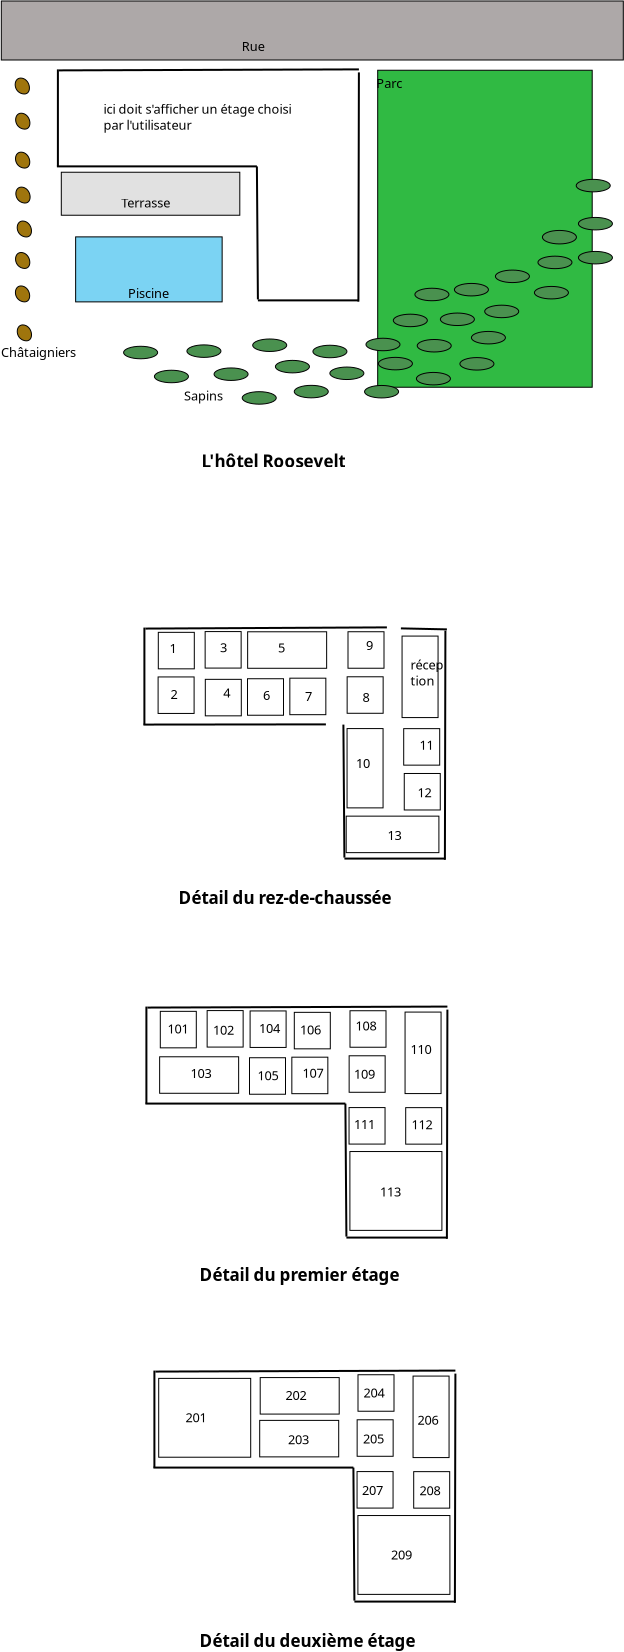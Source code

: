 <?xml version="1.0" encoding="UTF-8"?>
<dia:diagram xmlns:dia="http://www.lysator.liu.se/~alla/dia/">
  <dia:layer name="Background" visible="true" connectable="true" active="true">
    <dia:object type="Standard - Box" version="0" id="O0">
      <dia:attribute name="obj_pos">
        <dia:point val="30.887,11.05"/>
      </dia:attribute>
      <dia:attribute name="obj_bb">
        <dia:rectangle val="30.887,11.05;38.212,14.3"/>
      </dia:attribute>
      <dia:attribute name="elem_corner">
        <dia:point val="30.887,11.05"/>
      </dia:attribute>
      <dia:attribute name="elem_width">
        <dia:real val="7.325"/>
      </dia:attribute>
      <dia:attribute name="elem_height">
        <dia:real val="3.25"/>
      </dia:attribute>
      <dia:attribute name="border_width">
        <dia:real val="1.175e-38"/>
      </dia:attribute>
      <dia:attribute name="inner_color">
        <dia:color val="#7bd3f3ff"/>
      </dia:attribute>
      <dia:attribute name="show_background">
        <dia:boolean val="true"/>
      </dia:attribute>
    </dia:object>
    <dia:object type="Standard - Box" version="0" id="O1">
      <dia:attribute name="obj_pos">
        <dia:point val="45.99,2.718"/>
      </dia:attribute>
      <dia:attribute name="obj_bb">
        <dia:rectangle val="45.99,2.718;56.715,18.568"/>
      </dia:attribute>
      <dia:attribute name="elem_corner">
        <dia:point val="45.99,2.718"/>
      </dia:attribute>
      <dia:attribute name="elem_width">
        <dia:real val="10.725"/>
      </dia:attribute>
      <dia:attribute name="elem_height">
        <dia:real val="15.85"/>
      </dia:attribute>
      <dia:attribute name="border_width">
        <dia:real val="1.175e-38"/>
      </dia:attribute>
      <dia:attribute name="inner_color">
        <dia:color val="#30ba43ff"/>
      </dia:attribute>
      <dia:attribute name="show_background">
        <dia:boolean val="true"/>
      </dia:attribute>
    </dia:object>
    <dia:object type="Standard - Box" version="0" id="O2">
      <dia:attribute name="obj_pos">
        <dia:point val="27.17,-0.744"/>
      </dia:attribute>
      <dia:attribute name="obj_bb">
        <dia:rectangle val="27.17,-0.744;58.27,2.206"/>
      </dia:attribute>
      <dia:attribute name="elem_corner">
        <dia:point val="27.17,-0.744"/>
      </dia:attribute>
      <dia:attribute name="elem_width">
        <dia:real val="31.1"/>
      </dia:attribute>
      <dia:attribute name="elem_height">
        <dia:real val="2.95"/>
      </dia:attribute>
      <dia:attribute name="border_width">
        <dia:real val="1.175e-38"/>
      </dia:attribute>
      <dia:attribute name="inner_color">
        <dia:color val="#ada8a8ff"/>
      </dia:attribute>
      <dia:attribute name="show_background">
        <dia:boolean val="true"/>
      </dia:attribute>
    </dia:object>
    <dia:object type="Standard - Text" version="1" id="O3">
      <dia:attribute name="obj_pos">
        <dia:point val="33.5,14.1"/>
      </dia:attribute>
      <dia:attribute name="obj_bb">
        <dia:rectangle val="33.5,13.506;35.712,14.251"/>
      </dia:attribute>
      <dia:attribute name="text">
        <dia:composite type="text">
          <dia:attribute name="string">
            <dia:string>#Piscine#</dia:string>
          </dia:attribute>
          <dia:attribute name="font">
            <dia:font family="sans" style="0" name="Helvetica"/>
          </dia:attribute>
          <dia:attribute name="height">
            <dia:real val="0.8"/>
          </dia:attribute>
          <dia:attribute name="pos">
            <dia:point val="33.5,14.1"/>
          </dia:attribute>
          <dia:attribute name="color">
            <dia:color val="#000000ff"/>
          </dia:attribute>
          <dia:attribute name="alignment">
            <dia:enum val="0"/>
          </dia:attribute>
        </dia:composite>
      </dia:attribute>
      <dia:attribute name="valign">
        <dia:enum val="3"/>
      </dia:attribute>
    </dia:object>
    <dia:object type="Standard - Beziergon" version="0" id="O4">
      <dia:attribute name="obj_pos">
        <dia:point val="28.22,3.118"/>
      </dia:attribute>
      <dia:attribute name="obj_bb">
        <dia:rectangle val="27.839,3.084;28.602,3.931"/>
      </dia:attribute>
      <dia:attribute name="bez_points">
        <dia:point val="28.22,3.118"/>
        <dia:point val="28.67,3.218"/>
        <dia:point val="28.72,4.018"/>
        <dia:point val="28.22,3.893"/>
        <dia:point val="27.72,3.768"/>
        <dia:point val="27.77,3.018"/>
      </dia:attribute>
      <dia:attribute name="corner_types">
        <dia:enum val="811489936"/>
        <dia:enum val="0"/>
        <dia:enum val="0"/>
      </dia:attribute>
      <dia:attribute name="line_width">
        <dia:real val="0.05"/>
      </dia:attribute>
      <dia:attribute name="inner_color">
        <dia:color val="#9f750dff"/>
      </dia:attribute>
      <dia:attribute name="show_background">
        <dia:boolean val="true"/>
      </dia:attribute>
    </dia:object>
    <dia:object type="Standard - Beziergon" version="0" id="O5">
      <dia:attribute name="obj_pos">
        <dia:point val="28.244,4.875"/>
      </dia:attribute>
      <dia:attribute name="obj_bb">
        <dia:rectangle val="27.863,4.84;28.626,5.688"/>
      </dia:attribute>
      <dia:attribute name="bez_points">
        <dia:point val="28.244,4.875"/>
        <dia:point val="28.694,4.975"/>
        <dia:point val="28.744,5.775"/>
        <dia:point val="28.244,5.65"/>
        <dia:point val="27.744,5.525"/>
        <dia:point val="27.794,4.775"/>
      </dia:attribute>
      <dia:attribute name="corner_types">
        <dia:enum val="811489936"/>
        <dia:enum val="0"/>
        <dia:enum val="0"/>
      </dia:attribute>
      <dia:attribute name="line_width">
        <dia:real val="0.05"/>
      </dia:attribute>
      <dia:attribute name="inner_color">
        <dia:color val="#9f750dff"/>
      </dia:attribute>
      <dia:attribute name="show_background">
        <dia:boolean val="true"/>
      </dia:attribute>
    </dia:object>
    <dia:object type="Standard - Beziergon" version="0" id="O6">
      <dia:attribute name="obj_pos">
        <dia:point val="28.237,6.822"/>
      </dia:attribute>
      <dia:attribute name="obj_bb">
        <dia:rectangle val="27.855,6.788;28.618,7.635"/>
      </dia:attribute>
      <dia:attribute name="bez_points">
        <dia:point val="28.237,6.822"/>
        <dia:point val="28.687,6.922"/>
        <dia:point val="28.737,7.722"/>
        <dia:point val="28.237,7.597"/>
        <dia:point val="27.737,7.472"/>
        <dia:point val="27.787,6.722"/>
      </dia:attribute>
      <dia:attribute name="corner_types">
        <dia:enum val="811489936"/>
        <dia:enum val="0"/>
        <dia:enum val="0"/>
      </dia:attribute>
      <dia:attribute name="line_width">
        <dia:real val="0.05"/>
      </dia:attribute>
      <dia:attribute name="inner_color">
        <dia:color val="#9f750dff"/>
      </dia:attribute>
      <dia:attribute name="show_background">
        <dia:boolean val="true"/>
      </dia:attribute>
    </dia:object>
    <dia:object type="Standard - Beziergon" version="0" id="O7">
      <dia:attribute name="obj_pos">
        <dia:point val="28.254,8.57"/>
      </dia:attribute>
      <dia:attribute name="obj_bb">
        <dia:rectangle val="27.873,8.535;28.636,9.383"/>
      </dia:attribute>
      <dia:attribute name="bez_points">
        <dia:point val="28.254,8.57"/>
        <dia:point val="28.704,8.67"/>
        <dia:point val="28.754,9.47"/>
        <dia:point val="28.254,9.345"/>
        <dia:point val="27.754,9.22"/>
        <dia:point val="27.804,8.47"/>
      </dia:attribute>
      <dia:attribute name="corner_types">
        <dia:enum val="811489936"/>
        <dia:enum val="0"/>
        <dia:enum val="0"/>
      </dia:attribute>
      <dia:attribute name="line_width">
        <dia:real val="0.05"/>
      </dia:attribute>
      <dia:attribute name="inner_color">
        <dia:color val="#9f750dff"/>
      </dia:attribute>
      <dia:attribute name="show_background">
        <dia:boolean val="true"/>
      </dia:attribute>
    </dia:object>
    <dia:object type="Standard - Beziergon" version="0" id="O8">
      <dia:attribute name="obj_pos">
        <dia:point val="28.322,10.267"/>
      </dia:attribute>
      <dia:attribute name="obj_bb">
        <dia:rectangle val="27.94,10.233;28.703,11.08"/>
      </dia:attribute>
      <dia:attribute name="bez_points">
        <dia:point val="28.322,10.267"/>
        <dia:point val="28.772,10.367"/>
        <dia:point val="28.822,11.167"/>
        <dia:point val="28.322,11.042"/>
        <dia:point val="27.822,10.917"/>
        <dia:point val="27.872,10.167"/>
      </dia:attribute>
      <dia:attribute name="corner_types">
        <dia:enum val="811489936"/>
        <dia:enum val="0"/>
        <dia:enum val="0"/>
      </dia:attribute>
      <dia:attribute name="line_width">
        <dia:real val="0.05"/>
      </dia:attribute>
      <dia:attribute name="inner_color">
        <dia:color val="#9f750dff"/>
      </dia:attribute>
      <dia:attribute name="show_background">
        <dia:boolean val="true"/>
      </dia:attribute>
    </dia:object>
    <dia:object type="Standard - Beziergon" version="0" id="O9">
      <dia:attribute name="obj_pos">
        <dia:point val="28.239,11.84"/>
      </dia:attribute>
      <dia:attribute name="obj_bb">
        <dia:rectangle val="27.858,11.806;28.621,12.653"/>
      </dia:attribute>
      <dia:attribute name="bez_points">
        <dia:point val="28.239,11.84"/>
        <dia:point val="28.689,11.94"/>
        <dia:point val="28.739,12.74"/>
        <dia:point val="28.239,12.615"/>
        <dia:point val="27.739,12.49"/>
        <dia:point val="27.789,11.74"/>
      </dia:attribute>
      <dia:attribute name="corner_types">
        <dia:enum val="811489936"/>
        <dia:enum val="0"/>
        <dia:enum val="0"/>
      </dia:attribute>
      <dia:attribute name="line_width">
        <dia:real val="0.05"/>
      </dia:attribute>
      <dia:attribute name="inner_color">
        <dia:color val="#9f750dff"/>
      </dia:attribute>
      <dia:attribute name="show_background">
        <dia:boolean val="true"/>
      </dia:attribute>
    </dia:object>
    <dia:object type="Standard - Beziergon" version="0" id="O10">
      <dia:attribute name="obj_pos">
        <dia:point val="28.232,13.512"/>
      </dia:attribute>
      <dia:attribute name="obj_bb">
        <dia:rectangle val="27.85,13.478;28.613,14.325"/>
      </dia:attribute>
      <dia:attribute name="bez_points">
        <dia:point val="28.232,13.512"/>
        <dia:point val="28.682,13.612"/>
        <dia:point val="28.732,14.412"/>
        <dia:point val="28.232,14.287"/>
        <dia:point val="27.732,14.162"/>
        <dia:point val="27.782,13.412"/>
      </dia:attribute>
      <dia:attribute name="corner_types">
        <dia:enum val="811489936"/>
        <dia:enum val="0"/>
        <dia:enum val="0"/>
      </dia:attribute>
      <dia:attribute name="line_width">
        <dia:real val="0.05"/>
      </dia:attribute>
      <dia:attribute name="inner_color">
        <dia:color val="#9f750dff"/>
      </dia:attribute>
      <dia:attribute name="show_background">
        <dia:boolean val="true"/>
      </dia:attribute>
    </dia:object>
    <dia:object type="Standard - Beziergon" version="0" id="O11">
      <dia:attribute name="obj_pos">
        <dia:point val="28.324,15.46"/>
      </dia:attribute>
      <dia:attribute name="obj_bb">
        <dia:rectangle val="27.943,15.425;28.706,16.273"/>
      </dia:attribute>
      <dia:attribute name="bez_points">
        <dia:point val="28.324,15.46"/>
        <dia:point val="28.774,15.56"/>
        <dia:point val="28.824,16.36"/>
        <dia:point val="28.324,16.235"/>
        <dia:point val="27.824,16.11"/>
        <dia:point val="27.874,15.36"/>
      </dia:attribute>
      <dia:attribute name="corner_types">
        <dia:enum val="811489936"/>
        <dia:enum val="0"/>
        <dia:enum val="0"/>
      </dia:attribute>
      <dia:attribute name="line_width">
        <dia:real val="0.05"/>
      </dia:attribute>
      <dia:attribute name="inner_color">
        <dia:color val="#9f750dff"/>
      </dia:attribute>
      <dia:attribute name="show_background">
        <dia:boolean val="true"/>
      </dia:attribute>
    </dia:object>
    <dia:object type="Standard - Text" version="1" id="O12">
      <dia:attribute name="obj_pos">
        <dia:point val="39.188,1.76"/>
      </dia:attribute>
      <dia:attribute name="obj_bb">
        <dia:rectangle val="39.188,1.166;40.403,1.911"/>
      </dia:attribute>
      <dia:attribute name="text">
        <dia:composite type="text">
          <dia:attribute name="string">
            <dia:string>#Rue#</dia:string>
          </dia:attribute>
          <dia:attribute name="font">
            <dia:font family="sans" style="0" name="Helvetica"/>
          </dia:attribute>
          <dia:attribute name="height">
            <dia:real val="0.8"/>
          </dia:attribute>
          <dia:attribute name="pos">
            <dia:point val="39.188,1.76"/>
          </dia:attribute>
          <dia:attribute name="color">
            <dia:color val="#000000ff"/>
          </dia:attribute>
          <dia:attribute name="alignment">
            <dia:enum val="0"/>
          </dia:attribute>
        </dia:composite>
      </dia:attribute>
      <dia:attribute name="valign">
        <dia:enum val="3"/>
      </dia:attribute>
    </dia:object>
    <dia:object type="Standard - Text" version="1" id="O13">
      <dia:attribute name="obj_pos">
        <dia:point val="45.913,3.61"/>
      </dia:attribute>
      <dia:attribute name="obj_bb">
        <dia:rectangle val="45.913,3.016;47.265,3.761"/>
      </dia:attribute>
      <dia:attribute name="text">
        <dia:composite type="text">
          <dia:attribute name="string">
            <dia:string>#Parc#</dia:string>
          </dia:attribute>
          <dia:attribute name="font">
            <dia:font family="sans" style="0" name="Helvetica"/>
          </dia:attribute>
          <dia:attribute name="height">
            <dia:real val="0.8"/>
          </dia:attribute>
          <dia:attribute name="pos">
            <dia:point val="45.913,3.61"/>
          </dia:attribute>
          <dia:attribute name="color">
            <dia:color val="#000000ff"/>
          </dia:attribute>
          <dia:attribute name="alignment">
            <dia:enum val="0"/>
          </dia:attribute>
        </dia:composite>
      </dia:attribute>
      <dia:attribute name="valign">
        <dia:enum val="3"/>
      </dia:attribute>
    </dia:object>
    <dia:object type="Standard - Text" version="1" id="O14">
      <dia:attribute name="obj_pos">
        <dia:point val="27.155,17.058"/>
      </dia:attribute>
      <dia:attribute name="obj_bb">
        <dia:rectangle val="27.155,16.464;31.2,17.209"/>
      </dia:attribute>
      <dia:attribute name="text">
        <dia:composite type="text">
          <dia:attribute name="string">
            <dia:string>#Châtaigniers#</dia:string>
          </dia:attribute>
          <dia:attribute name="font">
            <dia:font family="sans" style="0" name="Helvetica"/>
          </dia:attribute>
          <dia:attribute name="height">
            <dia:real val="0.8"/>
          </dia:attribute>
          <dia:attribute name="pos">
            <dia:point val="27.155,17.058"/>
          </dia:attribute>
          <dia:attribute name="color">
            <dia:color val="#000000ff"/>
          </dia:attribute>
          <dia:attribute name="alignment">
            <dia:enum val="0"/>
          </dia:attribute>
        </dia:composite>
      </dia:attribute>
      <dia:attribute name="valign">
        <dia:enum val="3"/>
      </dia:attribute>
    </dia:object>
    <dia:object type="Standard - Box" version="0" id="O15">
      <dia:attribute name="obj_pos">
        <dia:point val="30.17,7.818"/>
      </dia:attribute>
      <dia:attribute name="obj_bb">
        <dia:rectangle val="30.165,7.813;39.1,9.973"/>
      </dia:attribute>
      <dia:attribute name="elem_corner">
        <dia:point val="30.17,7.818"/>
      </dia:attribute>
      <dia:attribute name="elem_width">
        <dia:real val="8.925"/>
      </dia:attribute>
      <dia:attribute name="elem_height">
        <dia:real val="2.15"/>
      </dia:attribute>
      <dia:attribute name="border_width">
        <dia:real val="0.01"/>
      </dia:attribute>
      <dia:attribute name="inner_color">
        <dia:color val="#e1e1e1ff"/>
      </dia:attribute>
      <dia:attribute name="show_background">
        <dia:boolean val="true"/>
      </dia:attribute>
    </dia:object>
    <dia:object type="Standard - Text" version="1" id="O16">
      <dia:attribute name="obj_pos">
        <dia:point val="33.163,9.585"/>
      </dia:attribute>
      <dia:attribute name="obj_bb">
        <dia:rectangle val="33.163,8.991;35.808,9.736"/>
      </dia:attribute>
      <dia:attribute name="text">
        <dia:composite type="text">
          <dia:attribute name="string">
            <dia:string>#Terrasse#</dia:string>
          </dia:attribute>
          <dia:attribute name="font">
            <dia:font family="sans" style="0" name="Helvetica"/>
          </dia:attribute>
          <dia:attribute name="height">
            <dia:real val="0.8"/>
          </dia:attribute>
          <dia:attribute name="pos">
            <dia:point val="33.163,9.585"/>
          </dia:attribute>
          <dia:attribute name="color">
            <dia:color val="#000000ff"/>
          </dia:attribute>
          <dia:attribute name="alignment">
            <dia:enum val="0"/>
          </dia:attribute>
        </dia:composite>
      </dia:attribute>
      <dia:attribute name="valign">
        <dia:enum val="3"/>
      </dia:attribute>
    </dia:object>
    <dia:object type="Standard - Ellipse" version="0" id="O17">
      <dia:attribute name="obj_pos">
        <dia:point val="42.751,16.468"/>
      </dia:attribute>
      <dia:attribute name="obj_bb">
        <dia:rectangle val="42.746,16.463;44.456,17.098"/>
      </dia:attribute>
      <dia:attribute name="elem_corner">
        <dia:point val="42.751,16.468"/>
      </dia:attribute>
      <dia:attribute name="elem_width">
        <dia:real val="1.7"/>
      </dia:attribute>
      <dia:attribute name="elem_height">
        <dia:real val="0.625"/>
      </dia:attribute>
      <dia:attribute name="border_width">
        <dia:real val="0.01"/>
      </dia:attribute>
      <dia:attribute name="inner_color">
        <dia:color val="#4a914fff"/>
      </dia:attribute>
    </dia:object>
    <dia:object type="Standard - Ellipse" version="0" id="O18">
      <dia:attribute name="obj_pos">
        <dia:point val="43.599,17.558"/>
      </dia:attribute>
      <dia:attribute name="obj_bb">
        <dia:rectangle val="43.594,17.553;45.304,18.188"/>
      </dia:attribute>
      <dia:attribute name="elem_corner">
        <dia:point val="43.599,17.558"/>
      </dia:attribute>
      <dia:attribute name="elem_width">
        <dia:real val="1.7"/>
      </dia:attribute>
      <dia:attribute name="elem_height">
        <dia:real val="0.625"/>
      </dia:attribute>
      <dia:attribute name="border_width">
        <dia:real val="0.01"/>
      </dia:attribute>
      <dia:attribute name="inner_color">
        <dia:color val="#4a914fff"/>
      </dia:attribute>
    </dia:object>
    <dia:object type="Standard - Ellipse" version="0" id="O19">
      <dia:attribute name="obj_pos">
        <dia:point val="39.741,16.155"/>
      </dia:attribute>
      <dia:attribute name="obj_bb">
        <dia:rectangle val="39.736,16.15;41.446,16.785"/>
      </dia:attribute>
      <dia:attribute name="elem_corner">
        <dia:point val="39.741,16.155"/>
      </dia:attribute>
      <dia:attribute name="elem_width">
        <dia:real val="1.7"/>
      </dia:attribute>
      <dia:attribute name="elem_height">
        <dia:real val="0.625"/>
      </dia:attribute>
      <dia:attribute name="border_width">
        <dia:real val="0.01"/>
      </dia:attribute>
      <dia:attribute name="inner_color">
        <dia:color val="#4a914fff"/>
      </dia:attribute>
    </dia:object>
    <dia:object type="Standard - Ellipse" version="0" id="O20">
      <dia:attribute name="obj_pos">
        <dia:point val="37.809,17.603"/>
      </dia:attribute>
      <dia:attribute name="obj_bb">
        <dia:rectangle val="37.804,17.598;39.514,18.233"/>
      </dia:attribute>
      <dia:attribute name="elem_corner">
        <dia:point val="37.809,17.603"/>
      </dia:attribute>
      <dia:attribute name="elem_width">
        <dia:real val="1.7"/>
      </dia:attribute>
      <dia:attribute name="elem_height">
        <dia:real val="0.625"/>
      </dia:attribute>
      <dia:attribute name="border_width">
        <dia:real val="0.01"/>
      </dia:attribute>
      <dia:attribute name="inner_color">
        <dia:color val="#4a914fff"/>
      </dia:attribute>
    </dia:object>
    <dia:object type="Standard - Ellipse" version="0" id="O21">
      <dia:attribute name="obj_pos">
        <dia:point val="36.451,16.45"/>
      </dia:attribute>
      <dia:attribute name="obj_bb">
        <dia:rectangle val="36.446,16.445;38.156,17.08"/>
      </dia:attribute>
      <dia:attribute name="elem_corner">
        <dia:point val="36.451,16.45"/>
      </dia:attribute>
      <dia:attribute name="elem_width">
        <dia:real val="1.7"/>
      </dia:attribute>
      <dia:attribute name="elem_height">
        <dia:real val="0.625"/>
      </dia:attribute>
      <dia:attribute name="border_width">
        <dia:real val="0.01"/>
      </dia:attribute>
      <dia:attribute name="inner_color">
        <dia:color val="#4a914fff"/>
      </dia:attribute>
    </dia:object>
    <dia:object type="Standard - Ellipse" version="0" id="O22">
      <dia:attribute name="obj_pos">
        <dia:point val="34.826,17.718"/>
      </dia:attribute>
      <dia:attribute name="obj_bb">
        <dia:rectangle val="34.821,17.713;36.531,18.348"/>
      </dia:attribute>
      <dia:attribute name="elem_corner">
        <dia:point val="34.826,17.718"/>
      </dia:attribute>
      <dia:attribute name="elem_width">
        <dia:real val="1.7"/>
      </dia:attribute>
      <dia:attribute name="elem_height">
        <dia:real val="0.625"/>
      </dia:attribute>
      <dia:attribute name="border_width">
        <dia:real val="0.01"/>
      </dia:attribute>
      <dia:attribute name="inner_color">
        <dia:color val="#4a914fff"/>
      </dia:attribute>
    </dia:object>
    <dia:object type="Standard - Ellipse" version="0" id="O23">
      <dia:attribute name="obj_pos">
        <dia:point val="33.286,16.52"/>
      </dia:attribute>
      <dia:attribute name="obj_bb">
        <dia:rectangle val="33.281,16.515;34.991,17.15"/>
      </dia:attribute>
      <dia:attribute name="elem_corner">
        <dia:point val="33.286,16.52"/>
      </dia:attribute>
      <dia:attribute name="elem_width">
        <dia:real val="1.7"/>
      </dia:attribute>
      <dia:attribute name="elem_height">
        <dia:real val="0.625"/>
      </dia:attribute>
      <dia:attribute name="border_width">
        <dia:real val="0.01"/>
      </dia:attribute>
      <dia:attribute name="inner_color">
        <dia:color val="#4a914fff"/>
      </dia:attribute>
    </dia:object>
    <dia:object type="Standard - Ellipse" version="0" id="O24">
      <dia:attribute name="obj_pos">
        <dia:point val="45.404,16.118"/>
      </dia:attribute>
      <dia:attribute name="obj_bb">
        <dia:rectangle val="45.399,16.113;47.109,16.748"/>
      </dia:attribute>
      <dia:attribute name="elem_corner">
        <dia:point val="45.404,16.118"/>
      </dia:attribute>
      <dia:attribute name="elem_width">
        <dia:real val="1.7"/>
      </dia:attribute>
      <dia:attribute name="elem_height">
        <dia:real val="0.625"/>
      </dia:attribute>
      <dia:attribute name="border_width">
        <dia:real val="0.01"/>
      </dia:attribute>
      <dia:attribute name="inner_color">
        <dia:color val="#4a914fff"/>
      </dia:attribute>
    </dia:object>
    <dia:object type="Standard - Ellipse" version="0" id="O25">
      <dia:attribute name="obj_pos">
        <dia:point val="46.771,14.915"/>
      </dia:attribute>
      <dia:attribute name="obj_bb">
        <dia:rectangle val="46.766,14.91;48.476,15.545"/>
      </dia:attribute>
      <dia:attribute name="elem_corner">
        <dia:point val="46.771,14.915"/>
      </dia:attribute>
      <dia:attribute name="elem_width">
        <dia:real val="1.7"/>
      </dia:attribute>
      <dia:attribute name="elem_height">
        <dia:real val="0.625"/>
      </dia:attribute>
      <dia:attribute name="border_width">
        <dia:real val="0.01"/>
      </dia:attribute>
      <dia:attribute name="inner_color">
        <dia:color val="#4a914fff"/>
      </dia:attribute>
    </dia:object>
    <dia:object type="Standard - Ellipse" version="0" id="O26">
      <dia:attribute name="obj_pos">
        <dia:point val="47.851,13.618"/>
      </dia:attribute>
      <dia:attribute name="obj_bb">
        <dia:rectangle val="47.846,13.613;49.556,14.248"/>
      </dia:attribute>
      <dia:attribute name="elem_corner">
        <dia:point val="47.851,13.618"/>
      </dia:attribute>
      <dia:attribute name="elem_width">
        <dia:real val="1.7"/>
      </dia:attribute>
      <dia:attribute name="elem_height">
        <dia:real val="0.625"/>
      </dia:attribute>
      <dia:attribute name="border_width">
        <dia:real val="0.01"/>
      </dia:attribute>
      <dia:attribute name="inner_color">
        <dia:color val="#4a914fff"/>
      </dia:attribute>
    </dia:object>
    <dia:object type="Standard - Ellipse" version="0" id="O27">
      <dia:attribute name="obj_pos">
        <dia:point val="46.026,17.074"/>
      </dia:attribute>
      <dia:attribute name="obj_bb">
        <dia:rectangle val="46.021,17.069;47.731,17.704"/>
      </dia:attribute>
      <dia:attribute name="elem_corner">
        <dia:point val="46.026,17.074"/>
      </dia:attribute>
      <dia:attribute name="elem_width">
        <dia:real val="1.7"/>
      </dia:attribute>
      <dia:attribute name="elem_height">
        <dia:real val="0.625"/>
      </dia:attribute>
      <dia:attribute name="border_width">
        <dia:real val="0.01"/>
      </dia:attribute>
      <dia:attribute name="inner_color">
        <dia:color val="#4a914fff"/>
      </dia:attribute>
    </dia:object>
    <dia:object type="Standard - Ellipse" version="0" id="O28">
      <dia:attribute name="obj_pos">
        <dia:point val="49.124,14.858"/>
      </dia:attribute>
      <dia:attribute name="obj_bb">
        <dia:rectangle val="49.119,14.853;50.829,15.488"/>
      </dia:attribute>
      <dia:attribute name="elem_corner">
        <dia:point val="49.124,14.858"/>
      </dia:attribute>
      <dia:attribute name="elem_width">
        <dia:real val="1.7"/>
      </dia:attribute>
      <dia:attribute name="elem_height">
        <dia:real val="0.625"/>
      </dia:attribute>
      <dia:attribute name="border_width">
        <dia:real val="0.01"/>
      </dia:attribute>
      <dia:attribute name="inner_color">
        <dia:color val="#4a914fff"/>
      </dia:attribute>
    </dia:object>
    <dia:object type="Standard - Ellipse" version="0" id="O29">
      <dia:attribute name="obj_pos">
        <dia:point val="47.966,16.18"/>
      </dia:attribute>
      <dia:attribute name="obj_bb">
        <dia:rectangle val="47.961,16.175;49.671,16.81"/>
      </dia:attribute>
      <dia:attribute name="elem_corner">
        <dia:point val="47.966,16.18"/>
      </dia:attribute>
      <dia:attribute name="elem_width">
        <dia:real val="1.7"/>
      </dia:attribute>
      <dia:attribute name="elem_height">
        <dia:real val="0.625"/>
      </dia:attribute>
      <dia:attribute name="border_width">
        <dia:real val="0.01"/>
      </dia:attribute>
      <dia:attribute name="inner_color">
        <dia:color val="#4a914fff"/>
      </dia:attribute>
    </dia:object>
    <dia:object type="Standard - Ellipse" version="0" id="O30">
      <dia:attribute name="obj_pos">
        <dia:point val="45.334,18.478"/>
      </dia:attribute>
      <dia:attribute name="obj_bb">
        <dia:rectangle val="45.329,18.473;47.039,19.108"/>
      </dia:attribute>
      <dia:attribute name="elem_corner">
        <dia:point val="45.334,18.478"/>
      </dia:attribute>
      <dia:attribute name="elem_width">
        <dia:real val="1.7"/>
      </dia:attribute>
      <dia:attribute name="elem_height">
        <dia:real val="0.625"/>
      </dia:attribute>
      <dia:attribute name="border_width">
        <dia:real val="0.01"/>
      </dia:attribute>
      <dia:attribute name="inner_color">
        <dia:color val="#4a914fff"/>
      </dia:attribute>
    </dia:object>
    <dia:object type="Standard - Ellipse" version="0" id="O31">
      <dia:attribute name="obj_pos">
        <dia:point val="40.876,17.225"/>
      </dia:attribute>
      <dia:attribute name="obj_bb">
        <dia:rectangle val="40.871,17.22;42.581,17.855"/>
      </dia:attribute>
      <dia:attribute name="elem_corner">
        <dia:point val="40.876,17.225"/>
      </dia:attribute>
      <dia:attribute name="elem_width">
        <dia:real val="1.7"/>
      </dia:attribute>
      <dia:attribute name="elem_height">
        <dia:real val="0.625"/>
      </dia:attribute>
      <dia:attribute name="border_width">
        <dia:real val="0.01"/>
      </dia:attribute>
      <dia:attribute name="inner_color">
        <dia:color val="#4a914fff"/>
      </dia:attribute>
    </dia:object>
    <dia:object type="Standard - Ellipse" version="0" id="O32">
      <dia:attribute name="obj_pos">
        <dia:point val="41.818,18.473"/>
      </dia:attribute>
      <dia:attribute name="obj_bb">
        <dia:rectangle val="41.813,18.468;43.523,19.103"/>
      </dia:attribute>
      <dia:attribute name="elem_corner">
        <dia:point val="41.818,18.473"/>
      </dia:attribute>
      <dia:attribute name="elem_width">
        <dia:real val="1.7"/>
      </dia:attribute>
      <dia:attribute name="elem_height">
        <dia:real val="0.625"/>
      </dia:attribute>
      <dia:attribute name="border_width">
        <dia:real val="0.01"/>
      </dia:attribute>
      <dia:attribute name="inner_color">
        <dia:color val="#4a914fff"/>
      </dia:attribute>
    </dia:object>
    <dia:object type="Standard - Ellipse" version="0" id="O33">
      <dia:attribute name="obj_pos">
        <dia:point val="39.216,18.79"/>
      </dia:attribute>
      <dia:attribute name="obj_bb">
        <dia:rectangle val="39.211,18.785;40.921,19.42"/>
      </dia:attribute>
      <dia:attribute name="elem_corner">
        <dia:point val="39.216,18.79"/>
      </dia:attribute>
      <dia:attribute name="elem_width">
        <dia:real val="1.7"/>
      </dia:attribute>
      <dia:attribute name="elem_height">
        <dia:real val="0.625"/>
      </dia:attribute>
      <dia:attribute name="border_width">
        <dia:real val="0.01"/>
      </dia:attribute>
      <dia:attribute name="inner_color">
        <dia:color val="#4a914fff"/>
      </dia:attribute>
    </dia:object>
    <dia:object type="Standard - Ellipse" version="0" id="O34">
      <dia:attribute name="obj_pos">
        <dia:point val="50.101,17.085"/>
      </dia:attribute>
      <dia:attribute name="obj_bb">
        <dia:rectangle val="50.096,17.08;51.806,17.715"/>
      </dia:attribute>
      <dia:attribute name="elem_corner">
        <dia:point val="50.101,17.085"/>
      </dia:attribute>
      <dia:attribute name="elem_width">
        <dia:real val="1.7"/>
      </dia:attribute>
      <dia:attribute name="elem_height">
        <dia:real val="0.625"/>
      </dia:attribute>
      <dia:attribute name="border_width">
        <dia:real val="0.01"/>
      </dia:attribute>
      <dia:attribute name="inner_color">
        <dia:color val="#4a914fff"/>
      </dia:attribute>
    </dia:object>
    <dia:object type="Standard - Ellipse" version="0" id="O35">
      <dia:attribute name="obj_pos">
        <dia:point val="47.926,17.827"/>
      </dia:attribute>
      <dia:attribute name="obj_bb">
        <dia:rectangle val="47.921,17.822;49.631,18.457"/>
      </dia:attribute>
      <dia:attribute name="elem_corner">
        <dia:point val="47.926,17.827"/>
      </dia:attribute>
      <dia:attribute name="elem_width">
        <dia:real val="1.7"/>
      </dia:attribute>
      <dia:attribute name="elem_height">
        <dia:real val="0.625"/>
      </dia:attribute>
      <dia:attribute name="border_width">
        <dia:real val="0.01"/>
      </dia:attribute>
      <dia:attribute name="inner_color">
        <dia:color val="#4a914fff"/>
      </dia:attribute>
    </dia:object>
    <dia:object type="Standard - Ellipse" version="0" id="O36">
      <dia:attribute name="obj_pos">
        <dia:point val="49.826,13.377"/>
      </dia:attribute>
      <dia:attribute name="obj_bb">
        <dia:rectangle val="49.821,13.372;51.531,14.007"/>
      </dia:attribute>
      <dia:attribute name="elem_corner">
        <dia:point val="49.826,13.377"/>
      </dia:attribute>
      <dia:attribute name="elem_width">
        <dia:real val="1.7"/>
      </dia:attribute>
      <dia:attribute name="elem_height">
        <dia:real val="0.625"/>
      </dia:attribute>
      <dia:attribute name="border_width">
        <dia:real val="0.01"/>
      </dia:attribute>
      <dia:attribute name="inner_color">
        <dia:color val="#4a914fff"/>
      </dia:attribute>
    </dia:object>
    <dia:object type="Standard - Ellipse" version="0" id="O37">
      <dia:attribute name="obj_pos">
        <dia:point val="50.676,15.777"/>
      </dia:attribute>
      <dia:attribute name="obj_bb">
        <dia:rectangle val="50.671,15.772;52.381,16.407"/>
      </dia:attribute>
      <dia:attribute name="elem_corner">
        <dia:point val="50.676,15.777"/>
      </dia:attribute>
      <dia:attribute name="elem_width">
        <dia:real val="1.7"/>
      </dia:attribute>
      <dia:attribute name="elem_height">
        <dia:real val="0.625"/>
      </dia:attribute>
      <dia:attribute name="border_width">
        <dia:real val="0.01"/>
      </dia:attribute>
      <dia:attribute name="inner_color">
        <dia:color val="#4a914fff"/>
      </dia:attribute>
    </dia:object>
    <dia:object type="Standard - Ellipse" version="0" id="O38">
      <dia:attribute name="obj_pos">
        <dia:point val="51.341,14.465"/>
      </dia:attribute>
      <dia:attribute name="obj_bb">
        <dia:rectangle val="51.336,14.46;53.046,15.095"/>
      </dia:attribute>
      <dia:attribute name="elem_corner">
        <dia:point val="51.341,14.465"/>
      </dia:attribute>
      <dia:attribute name="elem_width">
        <dia:real val="1.7"/>
      </dia:attribute>
      <dia:attribute name="elem_height">
        <dia:real val="0.625"/>
      </dia:attribute>
      <dia:attribute name="border_width">
        <dia:real val="0.01"/>
      </dia:attribute>
      <dia:attribute name="inner_color">
        <dia:color val="#4a914fff"/>
      </dia:attribute>
    </dia:object>
    <dia:object type="Standard - Ellipse" version="0" id="O39">
      <dia:attribute name="obj_pos">
        <dia:point val="51.876,12.71"/>
      </dia:attribute>
      <dia:attribute name="obj_bb">
        <dia:rectangle val="51.871,12.705;53.581,13.34"/>
      </dia:attribute>
      <dia:attribute name="elem_corner">
        <dia:point val="51.876,12.71"/>
      </dia:attribute>
      <dia:attribute name="elem_width">
        <dia:real val="1.7"/>
      </dia:attribute>
      <dia:attribute name="elem_height">
        <dia:real val="0.625"/>
      </dia:attribute>
      <dia:attribute name="border_width">
        <dia:real val="0.01"/>
      </dia:attribute>
      <dia:attribute name="inner_color">
        <dia:color val="#4a914fff"/>
      </dia:attribute>
    </dia:object>
    <dia:object type="Standard - Text" version="1" id="O40">
      <dia:attribute name="obj_pos">
        <dia:point val="36.311,19.23"/>
      </dia:attribute>
      <dia:attribute name="obj_bb">
        <dia:rectangle val="36.311,18.636;38.433,19.381"/>
      </dia:attribute>
      <dia:attribute name="text">
        <dia:composite type="text">
          <dia:attribute name="string">
            <dia:string>#Sapins#</dia:string>
          </dia:attribute>
          <dia:attribute name="font">
            <dia:font family="sans" style="0" name="Helvetica"/>
          </dia:attribute>
          <dia:attribute name="height">
            <dia:real val="0.8"/>
          </dia:attribute>
          <dia:attribute name="pos">
            <dia:point val="36.311,19.23"/>
          </dia:attribute>
          <dia:attribute name="color">
            <dia:color val="#000000ff"/>
          </dia:attribute>
          <dia:attribute name="alignment">
            <dia:enum val="0"/>
          </dia:attribute>
        </dia:composite>
      </dia:attribute>
      <dia:attribute name="valign">
        <dia:enum val="3"/>
      </dia:attribute>
    </dia:object>
    <dia:object type="Standard - Ellipse" version="0" id="O41">
      <dia:attribute name="obj_pos">
        <dia:point val="54.226,10.727"/>
      </dia:attribute>
      <dia:attribute name="obj_bb">
        <dia:rectangle val="54.221,10.722;55.931,11.407"/>
      </dia:attribute>
      <dia:attribute name="elem_corner">
        <dia:point val="54.226,10.727"/>
      </dia:attribute>
      <dia:attribute name="elem_width">
        <dia:real val="1.7"/>
      </dia:attribute>
      <dia:attribute name="elem_height">
        <dia:real val="0.675"/>
      </dia:attribute>
      <dia:attribute name="border_width">
        <dia:real val="0.01"/>
      </dia:attribute>
      <dia:attribute name="inner_color">
        <dia:color val="#4a914fff"/>
      </dia:attribute>
    </dia:object>
    <dia:object type="Standard - Ellipse" version="0" id="O42">
      <dia:attribute name="obj_pos">
        <dia:point val="56.026,11.777"/>
      </dia:attribute>
      <dia:attribute name="obj_bb">
        <dia:rectangle val="56.021,11.772;57.731,12.407"/>
      </dia:attribute>
      <dia:attribute name="elem_corner">
        <dia:point val="56.026,11.777"/>
      </dia:attribute>
      <dia:attribute name="elem_width">
        <dia:real val="1.7"/>
      </dia:attribute>
      <dia:attribute name="elem_height">
        <dia:real val="0.625"/>
      </dia:attribute>
      <dia:attribute name="border_width">
        <dia:real val="0.01"/>
      </dia:attribute>
      <dia:attribute name="inner_color">
        <dia:color val="#4a914fff"/>
      </dia:attribute>
    </dia:object>
    <dia:object type="Standard - Ellipse" version="0" id="O43">
      <dia:attribute name="obj_pos">
        <dia:point val="56.026,10.077"/>
      </dia:attribute>
      <dia:attribute name="obj_bb">
        <dia:rectangle val="56.021,10.072;57.731,10.707"/>
      </dia:attribute>
      <dia:attribute name="elem_corner">
        <dia:point val="56.026,10.077"/>
      </dia:attribute>
      <dia:attribute name="elem_width">
        <dia:real val="1.7"/>
      </dia:attribute>
      <dia:attribute name="elem_height">
        <dia:real val="0.625"/>
      </dia:attribute>
      <dia:attribute name="border_width">
        <dia:real val="0.01"/>
      </dia:attribute>
      <dia:attribute name="inner_color">
        <dia:color val="#4a914fff"/>
      </dia:attribute>
    </dia:object>
    <dia:object type="Standard - Ellipse" version="0" id="O44">
      <dia:attribute name="obj_pos">
        <dia:point val="54.003,12.014"/>
      </dia:attribute>
      <dia:attribute name="obj_bb">
        <dia:rectangle val="53.998,12.009;55.708,12.644"/>
      </dia:attribute>
      <dia:attribute name="elem_corner">
        <dia:point val="54.003,12.014"/>
      </dia:attribute>
      <dia:attribute name="elem_width">
        <dia:real val="1.7"/>
      </dia:attribute>
      <dia:attribute name="elem_height">
        <dia:real val="0.625"/>
      </dia:attribute>
      <dia:attribute name="border_width">
        <dia:real val="0.01"/>
      </dia:attribute>
      <dia:attribute name="inner_color">
        <dia:color val="#4a914fff"/>
      </dia:attribute>
    </dia:object>
    <dia:object type="Standard - Ellipse" version="0" id="O45">
      <dia:attribute name="obj_pos">
        <dia:point val="53.826,13.527"/>
      </dia:attribute>
      <dia:attribute name="obj_bb">
        <dia:rectangle val="53.821,13.522;55.531,14.157"/>
      </dia:attribute>
      <dia:attribute name="elem_corner">
        <dia:point val="53.826,13.527"/>
      </dia:attribute>
      <dia:attribute name="elem_width">
        <dia:real val="1.7"/>
      </dia:attribute>
      <dia:attribute name="elem_height">
        <dia:real val="0.625"/>
      </dia:attribute>
      <dia:attribute name="border_width">
        <dia:real val="0.01"/>
      </dia:attribute>
      <dia:attribute name="inner_color">
        <dia:color val="#4a914fff"/>
      </dia:attribute>
    </dia:object>
    <dia:object type="Standard - Ellipse" version="0" id="O46">
      <dia:attribute name="obj_pos">
        <dia:point val="55.916,8.174"/>
      </dia:attribute>
      <dia:attribute name="obj_bb">
        <dia:rectangle val="55.911,8.169;57.621,8.804"/>
      </dia:attribute>
      <dia:attribute name="elem_corner">
        <dia:point val="55.916,8.174"/>
      </dia:attribute>
      <dia:attribute name="elem_width">
        <dia:real val="1.7"/>
      </dia:attribute>
      <dia:attribute name="elem_height">
        <dia:real val="0.625"/>
      </dia:attribute>
      <dia:attribute name="border_width">
        <dia:real val="0.01"/>
      </dia:attribute>
      <dia:attribute name="inner_color">
        <dia:color val="#4a914fff"/>
      </dia:attribute>
    </dia:object>
    <dia:object type="Standard - Line" version="0" id="O47">
      <dia:attribute name="obj_pos">
        <dia:point val="29.95,7.525"/>
      </dia:attribute>
      <dia:attribute name="obj_bb">
        <dia:rectangle val="29.9,7.475;40,7.575"/>
      </dia:attribute>
      <dia:attribute name="conn_endpoints">
        <dia:point val="29.95,7.525"/>
        <dia:point val="39.95,7.525"/>
      </dia:attribute>
      <dia:attribute name="numcp">
        <dia:int val="1"/>
      </dia:attribute>
    </dia:object>
    <dia:object type="Standard - Line" version="0" id="O48">
      <dia:attribute name="obj_pos">
        <dia:point val="40,14.175"/>
      </dia:attribute>
      <dia:attribute name="obj_bb">
        <dia:rectangle val="39.9,7.475;40.05,14.225"/>
      </dia:attribute>
      <dia:attribute name="conn_endpoints">
        <dia:point val="40,14.175"/>
        <dia:point val="39.95,7.525"/>
      </dia:attribute>
      <dia:attribute name="numcp">
        <dia:int val="1"/>
      </dia:attribute>
    </dia:object>
    <dia:object type="Standard - Line" version="0" id="O49">
      <dia:attribute name="obj_pos">
        <dia:point val="45.025,14.285"/>
      </dia:attribute>
      <dia:attribute name="obj_bb">
        <dia:rectangle val="44.975,2.775;45.1,14.335"/>
      </dia:attribute>
      <dia:attribute name="conn_endpoints">
        <dia:point val="45.025,14.285"/>
        <dia:point val="45.05,2.825"/>
      </dia:attribute>
      <dia:attribute name="numcp">
        <dia:int val="1"/>
      </dia:attribute>
    </dia:object>
    <dia:object type="Standard - Line" version="0" id="O50">
      <dia:attribute name="obj_pos">
        <dia:point val="30.05,2.725"/>
      </dia:attribute>
      <dia:attribute name="obj_bb">
        <dia:rectangle val="30.0,2.625;45.1,2.775"/>
      </dia:attribute>
      <dia:attribute name="conn_endpoints">
        <dia:point val="30.05,2.725"/>
        <dia:point val="45.05,2.675"/>
      </dia:attribute>
      <dia:attribute name="numcp">
        <dia:int val="1"/>
      </dia:attribute>
    </dia:object>
    <dia:object type="Standard - Line" version="0" id="O51">
      <dia:attribute name="obj_pos">
        <dia:point val="30,2.675"/>
      </dia:attribute>
      <dia:attribute name="obj_bb">
        <dia:rectangle val="29.95,2.625;30.05,7.575"/>
      </dia:attribute>
      <dia:attribute name="conn_endpoints">
        <dia:point val="30,2.675"/>
        <dia:point val="30,7.525"/>
      </dia:attribute>
      <dia:attribute name="numcp">
        <dia:int val="1"/>
      </dia:attribute>
    </dia:object>
    <dia:object type="Standard - Line" version="0" id="O52">
      <dia:attribute name="obj_pos">
        <dia:point val="40,14.225"/>
      </dia:attribute>
      <dia:attribute name="obj_bb">
        <dia:rectangle val="39.95,14.175;45.1,14.275"/>
      </dia:attribute>
      <dia:attribute name="conn_endpoints">
        <dia:point val="40,14.225"/>
        <dia:point val="45.05,14.225"/>
      </dia:attribute>
      <dia:attribute name="numcp">
        <dia:int val="1"/>
      </dia:attribute>
    </dia:object>
    <dia:object type="Standard - Text" version="1" id="O53">
      <dia:attribute name="obj_pos">
        <dia:point val="37.175,22.58"/>
      </dia:attribute>
      <dia:attribute name="obj_bb">
        <dia:rectangle val="37.175,21.792;45.447,22.78"/>
      </dia:attribute>
      <dia:attribute name="text">
        <dia:composite type="text">
          <dia:attribute name="string">
            <dia:string>#L'hôtel Roosevelt#</dia:string>
          </dia:attribute>
          <dia:attribute name="font">
            <dia:font family="sans" style="80" name="Helvetica-Bold"/>
          </dia:attribute>
          <dia:attribute name="height">
            <dia:real val="1.061"/>
          </dia:attribute>
          <dia:attribute name="pos">
            <dia:point val="37.175,22.58"/>
          </dia:attribute>
          <dia:attribute name="color">
            <dia:color val="#000000ff"/>
          </dia:attribute>
          <dia:attribute name="alignment">
            <dia:enum val="0"/>
          </dia:attribute>
        </dia:composite>
      </dia:attribute>
      <dia:attribute name="valign">
        <dia:enum val="3"/>
      </dia:attribute>
    </dia:object>
    <dia:object type="Standard - Box" version="0" id="O54">
      <dia:attribute name="obj_pos">
        <dia:point val="37.362,30.785"/>
      </dia:attribute>
      <dia:attribute name="obj_bb">
        <dia:rectangle val="37.347,30.77;39.178,32.625"/>
      </dia:attribute>
      <dia:attribute name="elem_corner">
        <dia:point val="37.362,30.785"/>
      </dia:attribute>
      <dia:attribute name="elem_width">
        <dia:real val="1.8"/>
      </dia:attribute>
      <dia:attribute name="elem_height">
        <dia:real val="1.825"/>
      </dia:attribute>
      <dia:attribute name="border_width">
        <dia:real val="0.03"/>
      </dia:attribute>
      <dia:attribute name="show_background">
        <dia:boolean val="true"/>
      </dia:attribute>
    </dia:object>
    <dia:object type="Standard - Box" version="0" id="O55">
      <dia:attribute name="obj_pos">
        <dia:point val="37.37,33.173"/>
      </dia:attribute>
      <dia:attribute name="obj_bb">
        <dia:rectangle val="37.355,33.158;39.185,35.013"/>
      </dia:attribute>
      <dia:attribute name="elem_corner">
        <dia:point val="37.37,33.173"/>
      </dia:attribute>
      <dia:attribute name="elem_width">
        <dia:real val="1.8"/>
      </dia:attribute>
      <dia:attribute name="elem_height">
        <dia:real val="1.825"/>
      </dia:attribute>
      <dia:attribute name="border_width">
        <dia:real val="0.03"/>
      </dia:attribute>
      <dia:attribute name="show_background">
        <dia:boolean val="true"/>
      </dia:attribute>
    </dia:object>
    <dia:object type="Standard - Box" version="0" id="O56">
      <dia:attribute name="obj_pos">
        <dia:point val="39.487,30.795"/>
      </dia:attribute>
      <dia:attribute name="obj_bb">
        <dia:rectangle val="39.472,30.78;43.453,32.635"/>
      </dia:attribute>
      <dia:attribute name="elem_corner">
        <dia:point val="39.487,30.795"/>
      </dia:attribute>
      <dia:attribute name="elem_width">
        <dia:real val="3.95"/>
      </dia:attribute>
      <dia:attribute name="elem_height">
        <dia:real val="1.825"/>
      </dia:attribute>
      <dia:attribute name="border_width">
        <dia:real val="0.03"/>
      </dia:attribute>
      <dia:attribute name="show_background">
        <dia:boolean val="true"/>
      </dia:attribute>
    </dia:object>
    <dia:object type="Standard - Box" version="0" id="O57">
      <dia:attribute name="obj_pos">
        <dia:point val="39.48,33.143"/>
      </dia:attribute>
      <dia:attribute name="obj_bb">
        <dia:rectangle val="39.465,33.128;41.295,34.983"/>
      </dia:attribute>
      <dia:attribute name="elem_corner">
        <dia:point val="39.48,33.143"/>
      </dia:attribute>
      <dia:attribute name="elem_width">
        <dia:real val="1.8"/>
      </dia:attribute>
      <dia:attribute name="elem_height">
        <dia:real val="1.825"/>
      </dia:attribute>
      <dia:attribute name="border_width">
        <dia:real val="0.03"/>
      </dia:attribute>
      <dia:attribute name="show_background">
        <dia:boolean val="true"/>
      </dia:attribute>
    </dia:object>
    <dia:object type="Standard - Box" version="0" id="O58">
      <dia:attribute name="obj_pos">
        <dia:point val="41.597,33.115"/>
      </dia:attribute>
      <dia:attribute name="obj_bb">
        <dia:rectangle val="41.583,33.1;43.413,34.955"/>
      </dia:attribute>
      <dia:attribute name="elem_corner">
        <dia:point val="41.597,33.115"/>
      </dia:attribute>
      <dia:attribute name="elem_width">
        <dia:real val="1.8"/>
      </dia:attribute>
      <dia:attribute name="elem_height">
        <dia:real val="1.825"/>
      </dia:attribute>
      <dia:attribute name="border_width">
        <dia:real val="0.03"/>
      </dia:attribute>
      <dia:attribute name="show_background">
        <dia:boolean val="true"/>
      </dia:attribute>
    </dia:object>
    <dia:object type="Standard - Box" version="0" id="O59">
      <dia:attribute name="obj_pos">
        <dia:point val="47.29,35.638"/>
      </dia:attribute>
      <dia:attribute name="obj_bb">
        <dia:rectangle val="47.275,35.623;49.105,37.478"/>
      </dia:attribute>
      <dia:attribute name="elem_corner">
        <dia:point val="47.29,35.638"/>
      </dia:attribute>
      <dia:attribute name="elem_width">
        <dia:real val="1.8"/>
      </dia:attribute>
      <dia:attribute name="elem_height">
        <dia:real val="1.825"/>
      </dia:attribute>
      <dia:attribute name="border_width">
        <dia:real val="0.03"/>
      </dia:attribute>
      <dia:attribute name="show_background">
        <dia:boolean val="true"/>
      </dia:attribute>
    </dia:object>
    <dia:object type="Standard - Box" version="0" id="O60">
      <dia:attribute name="obj_pos">
        <dia:point val="44.458,35.635"/>
      </dia:attribute>
      <dia:attribute name="obj_bb">
        <dia:rectangle val="44.443,35.62;46.273,39.615"/>
      </dia:attribute>
      <dia:attribute name="elem_corner">
        <dia:point val="44.458,35.635"/>
      </dia:attribute>
      <dia:attribute name="elem_width">
        <dia:real val="1.8"/>
      </dia:attribute>
      <dia:attribute name="elem_height">
        <dia:real val="3.965"/>
      </dia:attribute>
      <dia:attribute name="border_width">
        <dia:real val="0.03"/>
      </dia:attribute>
      <dia:attribute name="show_background">
        <dia:boolean val="true"/>
      </dia:attribute>
    </dia:object>
    <dia:object type="Standard - Box" version="0" id="O61">
      <dia:attribute name="obj_pos">
        <dia:point val="47.318,37.88"/>
      </dia:attribute>
      <dia:attribute name="obj_bb">
        <dia:rectangle val="47.303,37.865;49.133,39.72"/>
      </dia:attribute>
      <dia:attribute name="elem_corner">
        <dia:point val="47.318,37.88"/>
      </dia:attribute>
      <dia:attribute name="elem_width">
        <dia:real val="1.8"/>
      </dia:attribute>
      <dia:attribute name="elem_height">
        <dia:real val="1.825"/>
      </dia:attribute>
      <dia:attribute name="border_width">
        <dia:real val="0.03"/>
      </dia:attribute>
      <dia:attribute name="show_background">
        <dia:boolean val="true"/>
      </dia:attribute>
    </dia:object>
    <dia:object type="Standard - Box" version="0" id="O62">
      <dia:attribute name="obj_pos">
        <dia:point val="35.01,33.053"/>
      </dia:attribute>
      <dia:attribute name="obj_bb">
        <dia:rectangle val="34.995,33.038;36.825,34.893"/>
      </dia:attribute>
      <dia:attribute name="elem_corner">
        <dia:point val="35.01,33.053"/>
      </dia:attribute>
      <dia:attribute name="elem_width">
        <dia:real val="1.8"/>
      </dia:attribute>
      <dia:attribute name="elem_height">
        <dia:real val="1.825"/>
      </dia:attribute>
      <dia:attribute name="border_width">
        <dia:real val="0.03"/>
      </dia:attribute>
      <dia:attribute name="show_background">
        <dia:boolean val="true"/>
      </dia:attribute>
    </dia:object>
    <dia:object type="Standard - Box" version="0" id="O63">
      <dia:attribute name="obj_pos">
        <dia:point val="35.02,30.823"/>
      </dia:attribute>
      <dia:attribute name="obj_bb">
        <dia:rectangle val="35.005,30.808;36.835,32.663"/>
      </dia:attribute>
      <dia:attribute name="elem_corner">
        <dia:point val="35.02,30.823"/>
      </dia:attribute>
      <dia:attribute name="elem_width">
        <dia:real val="1.8"/>
      </dia:attribute>
      <dia:attribute name="elem_height">
        <dia:real val="1.825"/>
      </dia:attribute>
      <dia:attribute name="border_width">
        <dia:real val="0.03"/>
      </dia:attribute>
      <dia:attribute name="show_background">
        <dia:boolean val="true"/>
      </dia:attribute>
    </dia:object>
    <dia:object type="Standard - Box" version="0" id="O64">
      <dia:attribute name="obj_pos">
        <dia:point val="44.462,33.045"/>
      </dia:attribute>
      <dia:attribute name="obj_bb">
        <dia:rectangle val="44.447,33.03;46.278,34.885"/>
      </dia:attribute>
      <dia:attribute name="elem_corner">
        <dia:point val="44.462,33.045"/>
      </dia:attribute>
      <dia:attribute name="elem_width">
        <dia:real val="1.8"/>
      </dia:attribute>
      <dia:attribute name="elem_height">
        <dia:real val="1.825"/>
      </dia:attribute>
      <dia:attribute name="border_width">
        <dia:real val="0.03"/>
      </dia:attribute>
      <dia:attribute name="show_background">
        <dia:boolean val="true"/>
      </dia:attribute>
    </dia:object>
    <dia:object type="Standard - Box" version="0" id="O65">
      <dia:attribute name="obj_pos">
        <dia:point val="44.505,30.793"/>
      </dia:attribute>
      <dia:attribute name="obj_bb">
        <dia:rectangle val="44.49,30.778;46.32,32.633"/>
      </dia:attribute>
      <dia:attribute name="elem_corner">
        <dia:point val="44.505,30.793"/>
      </dia:attribute>
      <dia:attribute name="elem_width">
        <dia:real val="1.8"/>
      </dia:attribute>
      <dia:attribute name="elem_height">
        <dia:real val="1.825"/>
      </dia:attribute>
      <dia:attribute name="border_width">
        <dia:real val="0.03"/>
      </dia:attribute>
      <dia:attribute name="show_background">
        <dia:boolean val="true"/>
      </dia:attribute>
    </dia:object>
    <dia:object type="Standard - Box" version="0" id="O66">
      <dia:attribute name="obj_pos">
        <dia:point val="44.415,40.013"/>
      </dia:attribute>
      <dia:attribute name="obj_bb">
        <dia:rectangle val="44.4,39.998;49.065,41.853"/>
      </dia:attribute>
      <dia:attribute name="elem_corner">
        <dia:point val="44.415,40.013"/>
      </dia:attribute>
      <dia:attribute name="elem_width">
        <dia:real val="4.635"/>
      </dia:attribute>
      <dia:attribute name="elem_height">
        <dia:real val="1.825"/>
      </dia:attribute>
      <dia:attribute name="border_width">
        <dia:real val="0.03"/>
      </dia:attribute>
      <dia:attribute name="show_background">
        <dia:boolean val="true"/>
      </dia:attribute>
    </dia:object>
    <dia:object type="Standard - Box" version="0" id="O67">
      <dia:attribute name="obj_pos">
        <dia:point val="47.208,31.01"/>
      </dia:attribute>
      <dia:attribute name="obj_bb">
        <dia:rectangle val="47.193,30.995;49.023,35.1"/>
      </dia:attribute>
      <dia:attribute name="elem_corner">
        <dia:point val="47.208,31.01"/>
      </dia:attribute>
      <dia:attribute name="elem_width">
        <dia:real val="1.8"/>
      </dia:attribute>
      <dia:attribute name="elem_height">
        <dia:real val="4.075"/>
      </dia:attribute>
      <dia:attribute name="border_width">
        <dia:real val="0.03"/>
      </dia:attribute>
      <dia:attribute name="show_background">
        <dia:boolean val="true"/>
      </dia:attribute>
    </dia:object>
    <dia:object type="Standard - Line" version="0" id="O68">
      <dia:attribute name="obj_pos">
        <dia:point val="34.275,35.435"/>
      </dia:attribute>
      <dia:attribute name="obj_bb">
        <dia:rectangle val="34.225,35.375;43.45,35.485"/>
      </dia:attribute>
      <dia:attribute name="conn_endpoints">
        <dia:point val="34.275,35.435"/>
        <dia:point val="43.4,35.425"/>
      </dia:attribute>
      <dia:attribute name="numcp">
        <dia:int val="1"/>
      </dia:attribute>
    </dia:object>
    <dia:object type="Standard - Line" version="0" id="O69">
      <dia:attribute name="obj_pos">
        <dia:point val="44.325,42.085"/>
      </dia:attribute>
      <dia:attribute name="obj_bb">
        <dia:rectangle val="44.225,35.385;44.375,42.136"/>
      </dia:attribute>
      <dia:attribute name="conn_endpoints">
        <dia:point val="44.325,42.085"/>
        <dia:point val="44.275,35.435"/>
      </dia:attribute>
      <dia:attribute name="numcp">
        <dia:int val="1"/>
      </dia:attribute>
    </dia:object>
    <dia:object type="Standard - Line" version="0" id="O70">
      <dia:attribute name="obj_pos">
        <dia:point val="49.35,42.196"/>
      </dia:attribute>
      <dia:attribute name="obj_bb">
        <dia:rectangle val="49.3,30.685;49.425,42.246"/>
      </dia:attribute>
      <dia:attribute name="conn_endpoints">
        <dia:point val="49.35,42.196"/>
        <dia:point val="49.375,30.735"/>
      </dia:attribute>
      <dia:attribute name="numcp">
        <dia:int val="1"/>
      </dia:attribute>
    </dia:object>
    <dia:object type="Standard - Line" version="0" id="O71">
      <dia:attribute name="obj_pos">
        <dia:point val="34.375,30.635"/>
      </dia:attribute>
      <dia:attribute name="obj_bb">
        <dia:rectangle val="34.325,30.525;46.5,30.685"/>
      </dia:attribute>
      <dia:attribute name="conn_endpoints">
        <dia:point val="34.375,30.635"/>
        <dia:point val="46.45,30.575"/>
      </dia:attribute>
      <dia:attribute name="numcp">
        <dia:int val="1"/>
      </dia:attribute>
    </dia:object>
    <dia:object type="Standard - Line" version="0" id="O72">
      <dia:attribute name="obj_pos">
        <dia:point val="34.325,30.585"/>
      </dia:attribute>
      <dia:attribute name="obj_bb">
        <dia:rectangle val="34.275,30.535;34.375,35.485"/>
      </dia:attribute>
      <dia:attribute name="conn_endpoints">
        <dia:point val="34.325,30.585"/>
        <dia:point val="34.325,35.435"/>
      </dia:attribute>
      <dia:attribute name="numcp">
        <dia:int val="1"/>
      </dia:attribute>
    </dia:object>
    <dia:object type="Standard - Line" version="0" id="O73">
      <dia:attribute name="obj_pos">
        <dia:point val="44.325,42.135"/>
      </dia:attribute>
      <dia:attribute name="obj_bb">
        <dia:rectangle val="44.275,42.085;49.425,42.185"/>
      </dia:attribute>
      <dia:attribute name="conn_endpoints">
        <dia:point val="44.325,42.135"/>
        <dia:point val="49.375,42.135"/>
      </dia:attribute>
      <dia:attribute name="numcp">
        <dia:int val="1"/>
      </dia:attribute>
    </dia:object>
    <dia:object type="Standard - Text" version="1" id="O74">
      <dia:attribute name="obj_pos">
        <dia:point val="36.025,44.4"/>
      </dia:attribute>
      <dia:attribute name="obj_bb">
        <dia:rectangle val="36.025,43.612;48.485,44.6"/>
      </dia:attribute>
      <dia:attribute name="text">
        <dia:composite type="text">
          <dia:attribute name="string">
            <dia:string>#Détail du rez-de-chaussée#</dia:string>
          </dia:attribute>
          <dia:attribute name="font">
            <dia:font family="sans" style="80" name="Helvetica-Bold"/>
          </dia:attribute>
          <dia:attribute name="height">
            <dia:real val="1.061"/>
          </dia:attribute>
          <dia:attribute name="pos">
            <dia:point val="36.025,44.4"/>
          </dia:attribute>
          <dia:attribute name="color">
            <dia:color val="#000000ff"/>
          </dia:attribute>
          <dia:attribute name="alignment">
            <dia:enum val="0"/>
          </dia:attribute>
        </dia:composite>
      </dia:attribute>
      <dia:attribute name="valign">
        <dia:enum val="3"/>
      </dia:attribute>
    </dia:object>
    <dia:object type="Standard - Box" version="0" id="O75">
      <dia:attribute name="obj_pos">
        <dia:point val="37.462,49.735"/>
      </dia:attribute>
      <dia:attribute name="obj_bb">
        <dia:rectangle val="37.447,49.72;39.278,51.575"/>
      </dia:attribute>
      <dia:attribute name="elem_corner">
        <dia:point val="37.462,49.735"/>
      </dia:attribute>
      <dia:attribute name="elem_width">
        <dia:real val="1.8"/>
      </dia:attribute>
      <dia:attribute name="elem_height">
        <dia:real val="1.825"/>
      </dia:attribute>
      <dia:attribute name="border_width">
        <dia:real val="0.03"/>
      </dia:attribute>
      <dia:attribute name="show_background">
        <dia:boolean val="true"/>
      </dia:attribute>
    </dia:object>
    <dia:object type="Standard - Box" version="0" id="O76">
      <dia:attribute name="obj_pos">
        <dia:point val="41.82,49.823"/>
      </dia:attribute>
      <dia:attribute name="obj_bb">
        <dia:rectangle val="41.805,49.808;43.635,51.663"/>
      </dia:attribute>
      <dia:attribute name="elem_corner">
        <dia:point val="41.82,49.823"/>
      </dia:attribute>
      <dia:attribute name="elem_width">
        <dia:real val="1.8"/>
      </dia:attribute>
      <dia:attribute name="elem_height">
        <dia:real val="1.825"/>
      </dia:attribute>
      <dia:attribute name="border_width">
        <dia:real val="0.03"/>
      </dia:attribute>
      <dia:attribute name="show_background">
        <dia:boolean val="true"/>
      </dia:attribute>
    </dia:object>
    <dia:object type="Standard - Box" version="0" id="O77">
      <dia:attribute name="obj_pos">
        <dia:point val="35.087,52.045"/>
      </dia:attribute>
      <dia:attribute name="obj_bb">
        <dia:rectangle val="35.072,52.03;39.053,53.885"/>
      </dia:attribute>
      <dia:attribute name="elem_corner">
        <dia:point val="35.087,52.045"/>
      </dia:attribute>
      <dia:attribute name="elem_width">
        <dia:real val="3.95"/>
      </dia:attribute>
      <dia:attribute name="elem_height">
        <dia:real val="1.825"/>
      </dia:attribute>
      <dia:attribute name="border_width">
        <dia:real val="0.03"/>
      </dia:attribute>
      <dia:attribute name="show_background">
        <dia:boolean val="true"/>
      </dia:attribute>
    </dia:object>
    <dia:object type="Standard - Box" version="0" id="O78">
      <dia:attribute name="obj_pos">
        <dia:point val="39.58,52.093"/>
      </dia:attribute>
      <dia:attribute name="obj_bb">
        <dia:rectangle val="39.565,52.078;41.395,53.933"/>
      </dia:attribute>
      <dia:attribute name="elem_corner">
        <dia:point val="39.58,52.093"/>
      </dia:attribute>
      <dia:attribute name="elem_width">
        <dia:real val="1.8"/>
      </dia:attribute>
      <dia:attribute name="elem_height">
        <dia:real val="1.825"/>
      </dia:attribute>
      <dia:attribute name="border_width">
        <dia:real val="0.03"/>
      </dia:attribute>
      <dia:attribute name="show_background">
        <dia:boolean val="true"/>
      </dia:attribute>
    </dia:object>
    <dia:object type="Standard - Box" version="0" id="O79">
      <dia:attribute name="obj_pos">
        <dia:point val="41.697,52.065"/>
      </dia:attribute>
      <dia:attribute name="obj_bb">
        <dia:rectangle val="41.682,52.05;43.513,53.905"/>
      </dia:attribute>
      <dia:attribute name="elem_corner">
        <dia:point val="41.697,52.065"/>
      </dia:attribute>
      <dia:attribute name="elem_width">
        <dia:real val="1.8"/>
      </dia:attribute>
      <dia:attribute name="elem_height">
        <dia:real val="1.825"/>
      </dia:attribute>
      <dia:attribute name="border_width">
        <dia:real val="0.03"/>
      </dia:attribute>
      <dia:attribute name="show_background">
        <dia:boolean val="true"/>
      </dia:attribute>
    </dia:object>
    <dia:object type="Standard - Box" version="0" id="O80">
      <dia:attribute name="obj_pos">
        <dia:point val="47.39,54.588"/>
      </dia:attribute>
      <dia:attribute name="obj_bb">
        <dia:rectangle val="47.375,54.573;49.205,56.428"/>
      </dia:attribute>
      <dia:attribute name="elem_corner">
        <dia:point val="47.39,54.588"/>
      </dia:attribute>
      <dia:attribute name="elem_width">
        <dia:real val="1.8"/>
      </dia:attribute>
      <dia:attribute name="elem_height">
        <dia:real val="1.825"/>
      </dia:attribute>
      <dia:attribute name="border_width">
        <dia:real val="0.03"/>
      </dia:attribute>
      <dia:attribute name="show_background">
        <dia:boolean val="true"/>
      </dia:attribute>
    </dia:object>
    <dia:object type="Standard - Box" version="0" id="O81">
      <dia:attribute name="obj_pos">
        <dia:point val="44.557,54.585"/>
      </dia:attribute>
      <dia:attribute name="obj_bb">
        <dia:rectangle val="44.542,54.57;46.373,56.425"/>
      </dia:attribute>
      <dia:attribute name="elem_corner">
        <dia:point val="44.557,54.585"/>
      </dia:attribute>
      <dia:attribute name="elem_width">
        <dia:real val="1.8"/>
      </dia:attribute>
      <dia:attribute name="elem_height">
        <dia:real val="1.825"/>
      </dia:attribute>
      <dia:attribute name="border_width">
        <dia:real val="0.03"/>
      </dia:attribute>
      <dia:attribute name="show_background">
        <dia:boolean val="true"/>
      </dia:attribute>
    </dia:object>
    <dia:object type="Standard - Box" version="0" id="O82">
      <dia:attribute name="obj_pos">
        <dia:point val="44.6,56.783"/>
      </dia:attribute>
      <dia:attribute name="obj_bb">
        <dia:rectangle val="44.585,56.768;49.215,60.74"/>
      </dia:attribute>
      <dia:attribute name="elem_corner">
        <dia:point val="44.6,56.783"/>
      </dia:attribute>
      <dia:attribute name="elem_width">
        <dia:real val="4.6"/>
      </dia:attribute>
      <dia:attribute name="elem_height">
        <dia:real val="3.942"/>
      </dia:attribute>
      <dia:attribute name="border_width">
        <dia:real val="0.03"/>
      </dia:attribute>
      <dia:attribute name="show_background">
        <dia:boolean val="true"/>
      </dia:attribute>
    </dia:object>
    <dia:object type="Standard - Box" version="0" id="O83">
      <dia:attribute name="obj_pos">
        <dia:point val="39.61,49.753"/>
      </dia:attribute>
      <dia:attribute name="obj_bb">
        <dia:rectangle val="39.595,49.738;41.425,51.593"/>
      </dia:attribute>
      <dia:attribute name="elem_corner">
        <dia:point val="39.61,49.753"/>
      </dia:attribute>
      <dia:attribute name="elem_width">
        <dia:real val="1.8"/>
      </dia:attribute>
      <dia:attribute name="elem_height">
        <dia:real val="1.825"/>
      </dia:attribute>
      <dia:attribute name="border_width">
        <dia:real val="0.03"/>
      </dia:attribute>
      <dia:attribute name="show_background">
        <dia:boolean val="true"/>
      </dia:attribute>
    </dia:object>
    <dia:object type="Standard - Box" version="0" id="O84">
      <dia:attribute name="obj_pos">
        <dia:point val="35.12,49.773"/>
      </dia:attribute>
      <dia:attribute name="obj_bb">
        <dia:rectangle val="35.105,49.758;36.935,51.613"/>
      </dia:attribute>
      <dia:attribute name="elem_corner">
        <dia:point val="35.12,49.773"/>
      </dia:attribute>
      <dia:attribute name="elem_width">
        <dia:real val="1.8"/>
      </dia:attribute>
      <dia:attribute name="elem_height">
        <dia:real val="1.825"/>
      </dia:attribute>
      <dia:attribute name="border_width">
        <dia:real val="0.03"/>
      </dia:attribute>
      <dia:attribute name="show_background">
        <dia:boolean val="true"/>
      </dia:attribute>
    </dia:object>
    <dia:object type="Standard - Box" version="0" id="O85">
      <dia:attribute name="obj_pos">
        <dia:point val="44.562,51.995"/>
      </dia:attribute>
      <dia:attribute name="obj_bb">
        <dia:rectangle val="44.547,51.98;46.377,53.835"/>
      </dia:attribute>
      <dia:attribute name="elem_corner">
        <dia:point val="44.562,51.995"/>
      </dia:attribute>
      <dia:attribute name="elem_width">
        <dia:real val="1.8"/>
      </dia:attribute>
      <dia:attribute name="elem_height">
        <dia:real val="1.825"/>
      </dia:attribute>
      <dia:attribute name="border_width">
        <dia:real val="0.03"/>
      </dia:attribute>
      <dia:attribute name="show_background">
        <dia:boolean val="true"/>
      </dia:attribute>
    </dia:object>
    <dia:object type="Standard - Box" version="0" id="O86">
      <dia:attribute name="obj_pos">
        <dia:point val="44.605,49.743"/>
      </dia:attribute>
      <dia:attribute name="obj_bb">
        <dia:rectangle val="44.59,49.728;46.42,51.583"/>
      </dia:attribute>
      <dia:attribute name="elem_corner">
        <dia:point val="44.605,49.743"/>
      </dia:attribute>
      <dia:attribute name="elem_width">
        <dia:real val="1.8"/>
      </dia:attribute>
      <dia:attribute name="elem_height">
        <dia:real val="1.825"/>
      </dia:attribute>
      <dia:attribute name="border_width">
        <dia:real val="0.03"/>
      </dia:attribute>
      <dia:attribute name="show_background">
        <dia:boolean val="true"/>
      </dia:attribute>
    </dia:object>
    <dia:object type="Standard - Box" version="0" id="O87">
      <dia:attribute name="obj_pos">
        <dia:point val="47.358,49.81"/>
      </dia:attribute>
      <dia:attribute name="obj_bb">
        <dia:rectangle val="47.343,49.795;49.172,53.9"/>
      </dia:attribute>
      <dia:attribute name="elem_corner">
        <dia:point val="47.358,49.81"/>
      </dia:attribute>
      <dia:attribute name="elem_width">
        <dia:real val="1.8"/>
      </dia:attribute>
      <dia:attribute name="elem_height">
        <dia:real val="4.075"/>
      </dia:attribute>
      <dia:attribute name="border_width">
        <dia:real val="0.03"/>
      </dia:attribute>
      <dia:attribute name="show_background">
        <dia:boolean val="true"/>
      </dia:attribute>
    </dia:object>
    <dia:object type="Standard - Line" version="0" id="O88">
      <dia:attribute name="obj_pos">
        <dia:point val="34.375,54.385"/>
      </dia:attribute>
      <dia:attribute name="obj_bb">
        <dia:rectangle val="34.325,54.335;44.425,54.435"/>
      </dia:attribute>
      <dia:attribute name="conn_endpoints">
        <dia:point val="34.375,54.385"/>
        <dia:point val="44.375,54.385"/>
      </dia:attribute>
      <dia:attribute name="numcp">
        <dia:int val="1"/>
      </dia:attribute>
    </dia:object>
    <dia:object type="Standard - Line" version="0" id="O89">
      <dia:attribute name="obj_pos">
        <dia:point val="44.425,61.035"/>
      </dia:attribute>
      <dia:attribute name="obj_bb">
        <dia:rectangle val="44.325,54.335;44.475,61.086"/>
      </dia:attribute>
      <dia:attribute name="conn_endpoints">
        <dia:point val="44.425,61.035"/>
        <dia:point val="44.375,54.385"/>
      </dia:attribute>
      <dia:attribute name="numcp">
        <dia:int val="1"/>
      </dia:attribute>
    </dia:object>
    <dia:object type="Standard - Line" version="0" id="O90">
      <dia:attribute name="obj_pos">
        <dia:point val="49.45,61.145"/>
      </dia:attribute>
      <dia:attribute name="obj_bb">
        <dia:rectangle val="49.4,49.635;49.525,61.196"/>
      </dia:attribute>
      <dia:attribute name="conn_endpoints">
        <dia:point val="49.45,61.145"/>
        <dia:point val="49.475,49.685"/>
      </dia:attribute>
      <dia:attribute name="numcp">
        <dia:int val="1"/>
      </dia:attribute>
    </dia:object>
    <dia:object type="Standard - Line" version="0" id="O91">
      <dia:attribute name="obj_pos">
        <dia:point val="34.475,49.585"/>
      </dia:attribute>
      <dia:attribute name="obj_bb">
        <dia:rectangle val="34.425,49.485;49.525,49.635"/>
      </dia:attribute>
      <dia:attribute name="conn_endpoints">
        <dia:point val="34.475,49.585"/>
        <dia:point val="49.475,49.535"/>
      </dia:attribute>
      <dia:attribute name="numcp">
        <dia:int val="1"/>
      </dia:attribute>
    </dia:object>
    <dia:object type="Standard - Line" version="0" id="O92">
      <dia:attribute name="obj_pos">
        <dia:point val="34.425,49.535"/>
      </dia:attribute>
      <dia:attribute name="obj_bb">
        <dia:rectangle val="34.375,49.485;34.475,54.435"/>
      </dia:attribute>
      <dia:attribute name="conn_endpoints">
        <dia:point val="34.425,49.535"/>
        <dia:point val="34.425,54.385"/>
      </dia:attribute>
      <dia:attribute name="numcp">
        <dia:int val="1"/>
      </dia:attribute>
    </dia:object>
    <dia:object type="Standard - Line" version="0" id="O93">
      <dia:attribute name="obj_pos">
        <dia:point val="44.425,61.085"/>
      </dia:attribute>
      <dia:attribute name="obj_bb">
        <dia:rectangle val="44.375,61.035;49.525,61.135"/>
      </dia:attribute>
      <dia:attribute name="conn_endpoints">
        <dia:point val="44.425,61.085"/>
        <dia:point val="49.475,61.085"/>
      </dia:attribute>
      <dia:attribute name="numcp">
        <dia:int val="1"/>
      </dia:attribute>
    </dia:object>
    <dia:object type="Standard - Text" version="1" id="O94">
      <dia:attribute name="obj_pos">
        <dia:point val="37.075,63.25"/>
      </dia:attribute>
      <dia:attribute name="obj_bb">
        <dia:rectangle val="37.075,62.462;48.513,63.45"/>
      </dia:attribute>
      <dia:attribute name="text">
        <dia:composite type="text">
          <dia:attribute name="string">
            <dia:string>#Détail du premier étage#</dia:string>
          </dia:attribute>
          <dia:attribute name="font">
            <dia:font family="sans" style="80" name="Helvetica-Bold"/>
          </dia:attribute>
          <dia:attribute name="height">
            <dia:real val="1.061"/>
          </dia:attribute>
          <dia:attribute name="pos">
            <dia:point val="37.075,63.25"/>
          </dia:attribute>
          <dia:attribute name="color">
            <dia:color val="#000000ff"/>
          </dia:attribute>
          <dia:attribute name="alignment">
            <dia:enum val="0"/>
          </dia:attribute>
        </dia:composite>
      </dia:attribute>
      <dia:attribute name="valign">
        <dia:enum val="3"/>
      </dia:attribute>
    </dia:object>
    <dia:object type="Standard - Box" version="0" id="O95">
      <dia:attribute name="obj_pos">
        <dia:point val="47.79,72.788"/>
      </dia:attribute>
      <dia:attribute name="obj_bb">
        <dia:rectangle val="47.775,72.773;49.605,74.628"/>
      </dia:attribute>
      <dia:attribute name="elem_corner">
        <dia:point val="47.79,72.788"/>
      </dia:attribute>
      <dia:attribute name="elem_width">
        <dia:real val="1.8"/>
      </dia:attribute>
      <dia:attribute name="elem_height">
        <dia:real val="1.825"/>
      </dia:attribute>
      <dia:attribute name="border_width">
        <dia:real val="0.03"/>
      </dia:attribute>
      <dia:attribute name="show_background">
        <dia:boolean val="true"/>
      </dia:attribute>
    </dia:object>
    <dia:object type="Standard - Box" version="0" id="O96">
      <dia:attribute name="obj_pos">
        <dia:point val="44.958,72.785"/>
      </dia:attribute>
      <dia:attribute name="obj_bb">
        <dia:rectangle val="44.943,72.77;46.773,74.625"/>
      </dia:attribute>
      <dia:attribute name="elem_corner">
        <dia:point val="44.958,72.785"/>
      </dia:attribute>
      <dia:attribute name="elem_width">
        <dia:real val="1.8"/>
      </dia:attribute>
      <dia:attribute name="elem_height">
        <dia:real val="1.825"/>
      </dia:attribute>
      <dia:attribute name="border_width">
        <dia:real val="0.03"/>
      </dia:attribute>
      <dia:attribute name="show_background">
        <dia:boolean val="true"/>
      </dia:attribute>
    </dia:object>
    <dia:object type="Standard - Box" version="0" id="O97">
      <dia:attribute name="obj_pos">
        <dia:point val="45,74.983"/>
      </dia:attribute>
      <dia:attribute name="obj_bb">
        <dia:rectangle val="44.985,74.968;49.615,78.94"/>
      </dia:attribute>
      <dia:attribute name="elem_corner">
        <dia:point val="45,74.983"/>
      </dia:attribute>
      <dia:attribute name="elem_width">
        <dia:real val="4.6"/>
      </dia:attribute>
      <dia:attribute name="elem_height">
        <dia:real val="3.942"/>
      </dia:attribute>
      <dia:attribute name="border_width">
        <dia:real val="0.03"/>
      </dia:attribute>
      <dia:attribute name="show_background">
        <dia:boolean val="true"/>
      </dia:attribute>
    </dia:object>
    <dia:object type="Standard - Box" version="0" id="O98">
      <dia:attribute name="obj_pos">
        <dia:point val="44.962,70.195"/>
      </dia:attribute>
      <dia:attribute name="obj_bb">
        <dia:rectangle val="44.947,70.18;46.778,72.035"/>
      </dia:attribute>
      <dia:attribute name="elem_corner">
        <dia:point val="44.962,70.195"/>
      </dia:attribute>
      <dia:attribute name="elem_width">
        <dia:real val="1.8"/>
      </dia:attribute>
      <dia:attribute name="elem_height">
        <dia:real val="1.825"/>
      </dia:attribute>
      <dia:attribute name="border_width">
        <dia:real val="0.03"/>
      </dia:attribute>
      <dia:attribute name="show_background">
        <dia:boolean val="true"/>
      </dia:attribute>
    </dia:object>
    <dia:object type="Standard - Box" version="0" id="O99">
      <dia:attribute name="obj_pos">
        <dia:point val="45.005,67.943"/>
      </dia:attribute>
      <dia:attribute name="obj_bb">
        <dia:rectangle val="44.99,67.928;46.82,69.783"/>
      </dia:attribute>
      <dia:attribute name="elem_corner">
        <dia:point val="45.005,67.943"/>
      </dia:attribute>
      <dia:attribute name="elem_width">
        <dia:real val="1.8"/>
      </dia:attribute>
      <dia:attribute name="elem_height">
        <dia:real val="1.825"/>
      </dia:attribute>
      <dia:attribute name="border_width">
        <dia:real val="0.03"/>
      </dia:attribute>
      <dia:attribute name="show_background">
        <dia:boolean val="true"/>
      </dia:attribute>
    </dia:object>
    <dia:object type="Standard - Box" version="0" id="O100">
      <dia:attribute name="obj_pos">
        <dia:point val="47.758,68.01"/>
      </dia:attribute>
      <dia:attribute name="obj_bb">
        <dia:rectangle val="47.742,67.995;49.572,72.1"/>
      </dia:attribute>
      <dia:attribute name="elem_corner">
        <dia:point val="47.758,68.01"/>
      </dia:attribute>
      <dia:attribute name="elem_width">
        <dia:real val="1.8"/>
      </dia:attribute>
      <dia:attribute name="elem_height">
        <dia:real val="4.075"/>
      </dia:attribute>
      <dia:attribute name="border_width">
        <dia:real val="0.03"/>
      </dia:attribute>
      <dia:attribute name="show_background">
        <dia:boolean val="true"/>
      </dia:attribute>
    </dia:object>
    <dia:object type="Standard - Line" version="0" id="O101">
      <dia:attribute name="obj_pos">
        <dia:point val="34.775,72.585"/>
      </dia:attribute>
      <dia:attribute name="obj_bb">
        <dia:rectangle val="34.725,72.535;44.825,72.635"/>
      </dia:attribute>
      <dia:attribute name="conn_endpoints">
        <dia:point val="34.775,72.585"/>
        <dia:point val="44.775,72.585"/>
      </dia:attribute>
      <dia:attribute name="numcp">
        <dia:int val="1"/>
      </dia:attribute>
    </dia:object>
    <dia:object type="Standard - Line" version="0" id="O102">
      <dia:attribute name="obj_pos">
        <dia:point val="44.825,79.235"/>
      </dia:attribute>
      <dia:attribute name="obj_bb">
        <dia:rectangle val="44.725,72.535;44.875,79.286"/>
      </dia:attribute>
      <dia:attribute name="conn_endpoints">
        <dia:point val="44.825,79.235"/>
        <dia:point val="44.775,72.585"/>
      </dia:attribute>
      <dia:attribute name="numcp">
        <dia:int val="1"/>
      </dia:attribute>
    </dia:object>
    <dia:object type="Standard - Line" version="0" id="O103">
      <dia:attribute name="obj_pos">
        <dia:point val="49.85,79.346"/>
      </dia:attribute>
      <dia:attribute name="obj_bb">
        <dia:rectangle val="49.8,67.835;49.925,79.396"/>
      </dia:attribute>
      <dia:attribute name="conn_endpoints">
        <dia:point val="49.85,79.346"/>
        <dia:point val="49.875,67.885"/>
      </dia:attribute>
      <dia:attribute name="numcp">
        <dia:int val="1"/>
      </dia:attribute>
    </dia:object>
    <dia:object type="Standard - Line" version="0" id="O104">
      <dia:attribute name="obj_pos">
        <dia:point val="34.875,67.785"/>
      </dia:attribute>
      <dia:attribute name="obj_bb">
        <dia:rectangle val="34.825,67.685;49.925,67.835"/>
      </dia:attribute>
      <dia:attribute name="conn_endpoints">
        <dia:point val="34.875,67.785"/>
        <dia:point val="49.875,67.735"/>
      </dia:attribute>
      <dia:attribute name="numcp">
        <dia:int val="1"/>
      </dia:attribute>
    </dia:object>
    <dia:object type="Standard - Line" version="0" id="O105">
      <dia:attribute name="obj_pos">
        <dia:point val="34.825,67.735"/>
      </dia:attribute>
      <dia:attribute name="obj_bb">
        <dia:rectangle val="34.775,67.685;34.875,72.635"/>
      </dia:attribute>
      <dia:attribute name="conn_endpoints">
        <dia:point val="34.825,67.735"/>
        <dia:point val="34.825,72.585"/>
      </dia:attribute>
      <dia:attribute name="numcp">
        <dia:int val="1"/>
      </dia:attribute>
    </dia:object>
    <dia:object type="Standard - Line" version="0" id="O106">
      <dia:attribute name="obj_pos">
        <dia:point val="44.825,79.285"/>
      </dia:attribute>
      <dia:attribute name="obj_bb">
        <dia:rectangle val="44.775,79.235;49.925,79.335"/>
      </dia:attribute>
      <dia:attribute name="conn_endpoints">
        <dia:point val="44.825,79.285"/>
        <dia:point val="49.875,79.285"/>
      </dia:attribute>
      <dia:attribute name="numcp">
        <dia:int val="1"/>
      </dia:attribute>
    </dia:object>
    <dia:object type="Standard - Text" version="1" id="O107">
      <dia:attribute name="obj_pos">
        <dia:point val="37.075,81.55"/>
      </dia:attribute>
      <dia:attribute name="obj_bb">
        <dia:rectangle val="37.075,80.762;49.405,81.75"/>
      </dia:attribute>
      <dia:attribute name="text">
        <dia:composite type="text">
          <dia:attribute name="string">
            <dia:string>#Détail du deuxième étage#</dia:string>
          </dia:attribute>
          <dia:attribute name="font">
            <dia:font family="sans" style="80" name="Helvetica-Bold"/>
          </dia:attribute>
          <dia:attribute name="height">
            <dia:real val="1.061"/>
          </dia:attribute>
          <dia:attribute name="pos">
            <dia:point val="37.075,81.55"/>
          </dia:attribute>
          <dia:attribute name="color">
            <dia:color val="#000000ff"/>
          </dia:attribute>
          <dia:attribute name="alignment">
            <dia:enum val="0"/>
          </dia:attribute>
        </dia:composite>
      </dia:attribute>
      <dia:attribute name="valign">
        <dia:enum val="3"/>
      </dia:attribute>
    </dia:object>
    <dia:object type="Standard - Box" version="0" id="O108">
      <dia:attribute name="obj_pos">
        <dia:point val="35.04,68.125"/>
      </dia:attribute>
      <dia:attribute name="obj_bb">
        <dia:rectangle val="35.025,68.11;39.655,72.082"/>
      </dia:attribute>
      <dia:attribute name="elem_corner">
        <dia:point val="35.04,68.125"/>
      </dia:attribute>
      <dia:attribute name="elem_width">
        <dia:real val="4.6"/>
      </dia:attribute>
      <dia:attribute name="elem_height">
        <dia:real val="3.942"/>
      </dia:attribute>
      <dia:attribute name="border_width">
        <dia:real val="0.03"/>
      </dia:attribute>
      <dia:attribute name="show_background">
        <dia:boolean val="true"/>
      </dia:attribute>
    </dia:object>
    <dia:object type="Standard - Box" version="0" id="O109">
      <dia:attribute name="obj_pos">
        <dia:point val="40.09,70.225"/>
      </dia:attribute>
      <dia:attribute name="obj_bb">
        <dia:rectangle val="40.075,70.21;44.055,72.065"/>
      </dia:attribute>
      <dia:attribute name="elem_corner">
        <dia:point val="40.09,70.225"/>
      </dia:attribute>
      <dia:attribute name="elem_width">
        <dia:real val="3.95"/>
      </dia:attribute>
      <dia:attribute name="elem_height">
        <dia:real val="1.825"/>
      </dia:attribute>
      <dia:attribute name="border_width">
        <dia:real val="0.03"/>
      </dia:attribute>
      <dia:attribute name="show_background">
        <dia:boolean val="true"/>
      </dia:attribute>
    </dia:object>
    <dia:object type="Standard - Box" version="0" id="O110">
      <dia:attribute name="obj_pos">
        <dia:point val="40.115,68.085"/>
      </dia:attribute>
      <dia:attribute name="obj_bb">
        <dia:rectangle val="40.1,68.07;44.08,69.925"/>
      </dia:attribute>
      <dia:attribute name="elem_corner">
        <dia:point val="40.115,68.085"/>
      </dia:attribute>
      <dia:attribute name="elem_width">
        <dia:real val="3.95"/>
      </dia:attribute>
      <dia:attribute name="elem_height">
        <dia:real val="1.825"/>
      </dia:attribute>
      <dia:attribute name="border_width">
        <dia:real val="0.03"/>
      </dia:attribute>
      <dia:attribute name="show_background">
        <dia:boolean val="true"/>
      </dia:attribute>
    </dia:object>
    <dia:object type="Standard - Text" version="1" id="O111">
      <dia:attribute name="obj_pos">
        <dia:point val="35.575,31.855"/>
      </dia:attribute>
      <dia:attribute name="obj_bb">
        <dia:rectangle val="35.575,31.261;35.983,32.006"/>
      </dia:attribute>
      <dia:attribute name="text">
        <dia:composite type="text">
          <dia:attribute name="string">
            <dia:string>#1#</dia:string>
          </dia:attribute>
          <dia:attribute name="font">
            <dia:font family="sans" style="0" name="Helvetica"/>
          </dia:attribute>
          <dia:attribute name="height">
            <dia:real val="0.8"/>
          </dia:attribute>
          <dia:attribute name="pos">
            <dia:point val="35.575,31.855"/>
          </dia:attribute>
          <dia:attribute name="color">
            <dia:color val="#000000ff"/>
          </dia:attribute>
          <dia:attribute name="alignment">
            <dia:enum val="0"/>
          </dia:attribute>
        </dia:composite>
      </dia:attribute>
      <dia:attribute name="valign">
        <dia:enum val="3"/>
      </dia:attribute>
    </dia:object>
    <dia:object type="Standard - Text" version="1" id="O112">
      <dia:attribute name="obj_pos">
        <dia:point val="35.625,34.155"/>
      </dia:attribute>
      <dia:attribute name="obj_bb">
        <dia:rectangle val="35.625,33.561;36.032,34.306"/>
      </dia:attribute>
      <dia:attribute name="text">
        <dia:composite type="text">
          <dia:attribute name="string">
            <dia:string>#2#</dia:string>
          </dia:attribute>
          <dia:attribute name="font">
            <dia:font family="sans" style="0" name="Helvetica"/>
          </dia:attribute>
          <dia:attribute name="height">
            <dia:real val="0.8"/>
          </dia:attribute>
          <dia:attribute name="pos">
            <dia:point val="35.625,34.155"/>
          </dia:attribute>
          <dia:attribute name="color">
            <dia:color val="#000000ff"/>
          </dia:attribute>
          <dia:attribute name="alignment">
            <dia:enum val="0"/>
          </dia:attribute>
        </dia:composite>
      </dia:attribute>
      <dia:attribute name="valign">
        <dia:enum val="3"/>
      </dia:attribute>
    </dia:object>
    <dia:object type="Standard - Text" version="1" id="O113">
      <dia:attribute name="obj_pos">
        <dia:point val="38.1,31.815"/>
      </dia:attribute>
      <dia:attribute name="obj_bb">
        <dia:rectangle val="38.1,31.221;38.508,31.966"/>
      </dia:attribute>
      <dia:attribute name="text">
        <dia:composite type="text">
          <dia:attribute name="string">
            <dia:string>#3#</dia:string>
          </dia:attribute>
          <dia:attribute name="font">
            <dia:font family="sans" style="0" name="Helvetica"/>
          </dia:attribute>
          <dia:attribute name="height">
            <dia:real val="0.8"/>
          </dia:attribute>
          <dia:attribute name="pos">
            <dia:point val="38.1,31.815"/>
          </dia:attribute>
          <dia:attribute name="color">
            <dia:color val="#000000ff"/>
          </dia:attribute>
          <dia:attribute name="alignment">
            <dia:enum val="0"/>
          </dia:attribute>
        </dia:composite>
      </dia:attribute>
      <dia:attribute name="valign">
        <dia:enum val="3"/>
      </dia:attribute>
    </dia:object>
    <dia:object type="Standard - Text" version="1" id="O114">
      <dia:attribute name="obj_pos">
        <dia:point val="38.27,34.085"/>
      </dia:attribute>
      <dia:attribute name="obj_bb">
        <dia:rectangle val="38.27,33.491;38.678,34.236"/>
      </dia:attribute>
      <dia:attribute name="text">
        <dia:composite type="text">
          <dia:attribute name="string">
            <dia:string>#4#</dia:string>
          </dia:attribute>
          <dia:attribute name="font">
            <dia:font family="sans" style="0" name="Helvetica"/>
          </dia:attribute>
          <dia:attribute name="height">
            <dia:real val="0.8"/>
          </dia:attribute>
          <dia:attribute name="pos">
            <dia:point val="38.27,34.085"/>
          </dia:attribute>
          <dia:attribute name="color">
            <dia:color val="#000000ff"/>
          </dia:attribute>
          <dia:attribute name="alignment">
            <dia:enum val="0"/>
          </dia:attribute>
        </dia:composite>
      </dia:attribute>
      <dia:attribute name="valign">
        <dia:enum val="3"/>
      </dia:attribute>
      <dia:connections>
        <dia:connection handle="0" to="O55" connection="8"/>
      </dia:connections>
    </dia:object>
    <dia:object type="Standard - Text" version="1" id="O115">
      <dia:attribute name="obj_pos">
        <dia:point val="41,31.835"/>
      </dia:attribute>
      <dia:attribute name="obj_bb">
        <dia:rectangle val="41,31.241;41.407,31.986"/>
      </dia:attribute>
      <dia:attribute name="text">
        <dia:composite type="text">
          <dia:attribute name="string">
            <dia:string>#5#</dia:string>
          </dia:attribute>
          <dia:attribute name="font">
            <dia:font family="sans" style="0" name="Helvetica"/>
          </dia:attribute>
          <dia:attribute name="height">
            <dia:real val="0.8"/>
          </dia:attribute>
          <dia:attribute name="pos">
            <dia:point val="41,31.835"/>
          </dia:attribute>
          <dia:attribute name="color">
            <dia:color val="#000000ff"/>
          </dia:attribute>
          <dia:attribute name="alignment">
            <dia:enum val="0"/>
          </dia:attribute>
        </dia:composite>
      </dia:attribute>
      <dia:attribute name="valign">
        <dia:enum val="3"/>
      </dia:attribute>
    </dia:object>
    <dia:object type="Standard - Text" version="1" id="O116">
      <dia:attribute name="obj_pos">
        <dia:point val="40.25,34.2"/>
      </dia:attribute>
      <dia:attribute name="obj_bb">
        <dia:rectangle val="40.25,33.606;40.657,34.351"/>
      </dia:attribute>
      <dia:attribute name="text">
        <dia:composite type="text">
          <dia:attribute name="string">
            <dia:string>#6#</dia:string>
          </dia:attribute>
          <dia:attribute name="font">
            <dia:font family="sans" style="0" name="Helvetica"/>
          </dia:attribute>
          <dia:attribute name="height">
            <dia:real val="0.8"/>
          </dia:attribute>
          <dia:attribute name="pos">
            <dia:point val="40.25,34.2"/>
          </dia:attribute>
          <dia:attribute name="color">
            <dia:color val="#000000ff"/>
          </dia:attribute>
          <dia:attribute name="alignment">
            <dia:enum val="0"/>
          </dia:attribute>
        </dia:composite>
      </dia:attribute>
      <dia:attribute name="valign">
        <dia:enum val="3"/>
      </dia:attribute>
    </dia:object>
    <dia:object type="Standard - Text" version="1" id="O117">
      <dia:attribute name="obj_pos">
        <dia:point val="42.35,34.25"/>
      </dia:attribute>
      <dia:attribute name="obj_bb">
        <dia:rectangle val="42.35,33.656;42.758,34.401"/>
      </dia:attribute>
      <dia:attribute name="text">
        <dia:composite type="text">
          <dia:attribute name="string">
            <dia:string>#7#</dia:string>
          </dia:attribute>
          <dia:attribute name="font">
            <dia:font family="sans" style="0" name="Helvetica"/>
          </dia:attribute>
          <dia:attribute name="height">
            <dia:real val="0.8"/>
          </dia:attribute>
          <dia:attribute name="pos">
            <dia:point val="42.35,34.25"/>
          </dia:attribute>
          <dia:attribute name="color">
            <dia:color val="#000000ff"/>
          </dia:attribute>
          <dia:attribute name="alignment">
            <dia:enum val="0"/>
          </dia:attribute>
        </dia:composite>
      </dia:attribute>
      <dia:attribute name="valign">
        <dia:enum val="3"/>
      </dia:attribute>
    </dia:object>
    <dia:object type="Standard - Text" version="1" id="O118">
      <dia:attribute name="obj_pos">
        <dia:point val="45.225,34.305"/>
      </dia:attribute>
      <dia:attribute name="obj_bb">
        <dia:rectangle val="45.225,33.711;45.633,34.456"/>
      </dia:attribute>
      <dia:attribute name="text">
        <dia:composite type="text">
          <dia:attribute name="string">
            <dia:string>#8#</dia:string>
          </dia:attribute>
          <dia:attribute name="font">
            <dia:font family="sans" style="0" name="Helvetica"/>
          </dia:attribute>
          <dia:attribute name="height">
            <dia:real val="0.8"/>
          </dia:attribute>
          <dia:attribute name="pos">
            <dia:point val="45.225,34.305"/>
          </dia:attribute>
          <dia:attribute name="color">
            <dia:color val="#000000ff"/>
          </dia:attribute>
          <dia:attribute name="alignment">
            <dia:enum val="0"/>
          </dia:attribute>
        </dia:composite>
      </dia:attribute>
      <dia:attribute name="valign">
        <dia:enum val="3"/>
      </dia:attribute>
    </dia:object>
    <dia:object type="Standard - Text" version="1" id="O119">
      <dia:attribute name="obj_pos">
        <dia:point val="45.405,31.705"/>
      </dia:attribute>
      <dia:attribute name="obj_bb">
        <dia:rectangle val="45.405,31.111;45.812,31.856"/>
      </dia:attribute>
      <dia:attribute name="text">
        <dia:composite type="text">
          <dia:attribute name="string">
            <dia:string>#9#</dia:string>
          </dia:attribute>
          <dia:attribute name="font">
            <dia:font family="sans" style="0" name="Helvetica"/>
          </dia:attribute>
          <dia:attribute name="height">
            <dia:real val="0.8"/>
          </dia:attribute>
          <dia:attribute name="pos">
            <dia:point val="45.405,31.705"/>
          </dia:attribute>
          <dia:attribute name="color">
            <dia:color val="#000000ff"/>
          </dia:attribute>
          <dia:attribute name="alignment">
            <dia:enum val="0"/>
          </dia:attribute>
        </dia:composite>
      </dia:attribute>
      <dia:attribute name="valign">
        <dia:enum val="3"/>
      </dia:attribute>
      <dia:connections>
        <dia:connection handle="0" to="O65" connection="8"/>
      </dia:connections>
    </dia:object>
    <dia:object type="Standard - Text" version="1" id="O120">
      <dia:attribute name="obj_pos">
        <dia:point val="47.625,32.675"/>
      </dia:attribute>
      <dia:attribute name="obj_bb">
        <dia:rectangle val="47.625,32.081;49.425,33.626"/>
      </dia:attribute>
      <dia:attribute name="text">
        <dia:composite type="text">
          <dia:attribute name="string">
            <dia:string>#récep
tion#</dia:string>
          </dia:attribute>
          <dia:attribute name="font">
            <dia:font family="sans" style="0" name="Helvetica"/>
          </dia:attribute>
          <dia:attribute name="height">
            <dia:real val="0.8"/>
          </dia:attribute>
          <dia:attribute name="pos">
            <dia:point val="47.625,32.675"/>
          </dia:attribute>
          <dia:attribute name="color">
            <dia:color val="#000000ff"/>
          </dia:attribute>
          <dia:attribute name="alignment">
            <dia:enum val="0"/>
          </dia:attribute>
        </dia:composite>
      </dia:attribute>
      <dia:attribute name="valign">
        <dia:enum val="3"/>
      </dia:attribute>
    </dia:object>
    <dia:object type="Standard - Text" version="1" id="O121">
      <dia:attribute name="obj_pos">
        <dia:point val="44.9,37.6"/>
      </dia:attribute>
      <dia:attribute name="obj_bb">
        <dia:rectangle val="44.9,37.006;45.715,37.751"/>
      </dia:attribute>
      <dia:attribute name="text">
        <dia:composite type="text">
          <dia:attribute name="string">
            <dia:string>#10#</dia:string>
          </dia:attribute>
          <dia:attribute name="font">
            <dia:font family="sans" style="0" name="Helvetica"/>
          </dia:attribute>
          <dia:attribute name="height">
            <dia:real val="0.8"/>
          </dia:attribute>
          <dia:attribute name="pos">
            <dia:point val="44.9,37.6"/>
          </dia:attribute>
          <dia:attribute name="color">
            <dia:color val="#000000ff"/>
          </dia:attribute>
          <dia:attribute name="alignment">
            <dia:enum val="0"/>
          </dia:attribute>
        </dia:composite>
      </dia:attribute>
      <dia:attribute name="valign">
        <dia:enum val="3"/>
      </dia:attribute>
    </dia:object>
    <dia:object type="Standard - Text" version="1" id="O122">
      <dia:attribute name="obj_pos">
        <dia:point val="48.075,36.695"/>
      </dia:attribute>
      <dia:attribute name="obj_bb">
        <dia:rectangle val="48.075,36.101;48.89,36.846"/>
      </dia:attribute>
      <dia:attribute name="text">
        <dia:composite type="text">
          <dia:attribute name="string">
            <dia:string>#11#</dia:string>
          </dia:attribute>
          <dia:attribute name="font">
            <dia:font family="sans" style="0" name="Helvetica"/>
          </dia:attribute>
          <dia:attribute name="height">
            <dia:real val="0.8"/>
          </dia:attribute>
          <dia:attribute name="pos">
            <dia:point val="48.075,36.695"/>
          </dia:attribute>
          <dia:attribute name="color">
            <dia:color val="#000000ff"/>
          </dia:attribute>
          <dia:attribute name="alignment">
            <dia:enum val="0"/>
          </dia:attribute>
        </dia:composite>
      </dia:attribute>
      <dia:attribute name="valign">
        <dia:enum val="3"/>
      </dia:attribute>
    </dia:object>
    <dia:object type="Standard - Text" version="1" id="O123">
      <dia:attribute name="obj_pos">
        <dia:point val="47.975,39.065"/>
      </dia:attribute>
      <dia:attribute name="obj_bb">
        <dia:rectangle val="47.975,38.471;48.79,39.216"/>
      </dia:attribute>
      <dia:attribute name="text">
        <dia:composite type="text">
          <dia:attribute name="string">
            <dia:string>#12#</dia:string>
          </dia:attribute>
          <dia:attribute name="font">
            <dia:font family="sans" style="0" name="Helvetica"/>
          </dia:attribute>
          <dia:attribute name="height">
            <dia:real val="0.8"/>
          </dia:attribute>
          <dia:attribute name="pos">
            <dia:point val="47.975,39.065"/>
          </dia:attribute>
          <dia:attribute name="color">
            <dia:color val="#000000ff"/>
          </dia:attribute>
          <dia:attribute name="alignment">
            <dia:enum val="0"/>
          </dia:attribute>
        </dia:composite>
      </dia:attribute>
      <dia:attribute name="valign">
        <dia:enum val="3"/>
      </dia:attribute>
    </dia:object>
    <dia:object type="Standard - Text" version="1" id="O124">
      <dia:attribute name="obj_pos">
        <dia:point val="46.475,41.205"/>
      </dia:attribute>
      <dia:attribute name="obj_bb">
        <dia:rectangle val="46.475,40.611;47.29,41.356"/>
      </dia:attribute>
      <dia:attribute name="text">
        <dia:composite type="text">
          <dia:attribute name="string">
            <dia:string>#13#</dia:string>
          </dia:attribute>
          <dia:attribute name="font">
            <dia:font family="sans" style="0" name="Helvetica"/>
          </dia:attribute>
          <dia:attribute name="height">
            <dia:real val="0.8"/>
          </dia:attribute>
          <dia:attribute name="pos">
            <dia:point val="46.475,41.205"/>
          </dia:attribute>
          <dia:attribute name="color">
            <dia:color val="#000000ff"/>
          </dia:attribute>
          <dia:attribute name="alignment">
            <dia:enum val="0"/>
          </dia:attribute>
        </dia:composite>
      </dia:attribute>
      <dia:attribute name="valign">
        <dia:enum val="3"/>
      </dia:attribute>
    </dia:object>
    <dia:object type="Standard - Text" version="1" id="O125">
      <dia:attribute name="obj_pos">
        <dia:point val="35.475,50.88"/>
      </dia:attribute>
      <dia:attribute name="obj_bb">
        <dia:rectangle val="35.475,50.286;36.697,51.031"/>
      </dia:attribute>
      <dia:attribute name="text">
        <dia:composite type="text">
          <dia:attribute name="string">
            <dia:string>#101#</dia:string>
          </dia:attribute>
          <dia:attribute name="font">
            <dia:font family="sans" style="0" name="Helvetica"/>
          </dia:attribute>
          <dia:attribute name="height">
            <dia:real val="0.8"/>
          </dia:attribute>
          <dia:attribute name="pos">
            <dia:point val="35.475,50.88"/>
          </dia:attribute>
          <dia:attribute name="color">
            <dia:color val="#000000ff"/>
          </dia:attribute>
          <dia:attribute name="alignment">
            <dia:enum val="0"/>
          </dia:attribute>
        </dia:composite>
      </dia:attribute>
      <dia:attribute name="valign">
        <dia:enum val="3"/>
      </dia:attribute>
    </dia:object>
    <dia:object type="Standard - Text" version="1" id="O126">
      <dia:attribute name="obj_pos">
        <dia:point val="37.75,50.94"/>
      </dia:attribute>
      <dia:attribute name="obj_bb">
        <dia:rectangle val="37.75,50.346;38.972,51.091"/>
      </dia:attribute>
      <dia:attribute name="text">
        <dia:composite type="text">
          <dia:attribute name="string">
            <dia:string>#102#</dia:string>
          </dia:attribute>
          <dia:attribute name="font">
            <dia:font family="sans" style="0" name="Helvetica"/>
          </dia:attribute>
          <dia:attribute name="height">
            <dia:real val="0.8"/>
          </dia:attribute>
          <dia:attribute name="pos">
            <dia:point val="37.75,50.94"/>
          </dia:attribute>
          <dia:attribute name="color">
            <dia:color val="#000000ff"/>
          </dia:attribute>
          <dia:attribute name="alignment">
            <dia:enum val="0"/>
          </dia:attribute>
        </dia:composite>
      </dia:attribute>
      <dia:attribute name="valign">
        <dia:enum val="3"/>
      </dia:attribute>
    </dia:object>
    <dia:object type="Standard - Text" version="1" id="O127">
      <dia:attribute name="obj_pos">
        <dia:point val="36.625,53.1"/>
      </dia:attribute>
      <dia:attribute name="obj_bb">
        <dia:rectangle val="36.625,52.506;37.847,53.251"/>
      </dia:attribute>
      <dia:attribute name="text">
        <dia:composite type="text">
          <dia:attribute name="string">
            <dia:string>#103#</dia:string>
          </dia:attribute>
          <dia:attribute name="font">
            <dia:font family="sans" style="0" name="Helvetica"/>
          </dia:attribute>
          <dia:attribute name="height">
            <dia:real val="0.8"/>
          </dia:attribute>
          <dia:attribute name="pos">
            <dia:point val="36.625,53.1"/>
          </dia:attribute>
          <dia:attribute name="color">
            <dia:color val="#000000ff"/>
          </dia:attribute>
          <dia:attribute name="alignment">
            <dia:enum val="0"/>
          </dia:attribute>
        </dia:composite>
      </dia:attribute>
      <dia:attribute name="valign">
        <dia:enum val="3"/>
      </dia:attribute>
    </dia:object>
    <dia:object type="Standard - Text" version="1" id="O128">
      <dia:attribute name="obj_pos">
        <dia:point val="40.05,50.86"/>
      </dia:attribute>
      <dia:attribute name="obj_bb">
        <dia:rectangle val="40.05,50.266;41.273,51.011"/>
      </dia:attribute>
      <dia:attribute name="text">
        <dia:composite type="text">
          <dia:attribute name="string">
            <dia:string>#104#</dia:string>
          </dia:attribute>
          <dia:attribute name="font">
            <dia:font family="sans" style="0" name="Helvetica"/>
          </dia:attribute>
          <dia:attribute name="height">
            <dia:real val="0.8"/>
          </dia:attribute>
          <dia:attribute name="pos">
            <dia:point val="40.05,50.86"/>
          </dia:attribute>
          <dia:attribute name="color">
            <dia:color val="#000000ff"/>
          </dia:attribute>
          <dia:attribute name="alignment">
            <dia:enum val="0"/>
          </dia:attribute>
        </dia:composite>
      </dia:attribute>
      <dia:attribute name="valign">
        <dia:enum val="3"/>
      </dia:attribute>
    </dia:object>
    <dia:object type="Standard - Text" version="1" id="O129">
      <dia:attribute name="obj_pos">
        <dia:point val="39.975,53.22"/>
      </dia:attribute>
      <dia:attribute name="obj_bb">
        <dia:rectangle val="39.975,52.626;41.197,53.371"/>
      </dia:attribute>
      <dia:attribute name="text">
        <dia:composite type="text">
          <dia:attribute name="string">
            <dia:string>#105#</dia:string>
          </dia:attribute>
          <dia:attribute name="font">
            <dia:font family="sans" style="0" name="Helvetica"/>
          </dia:attribute>
          <dia:attribute name="height">
            <dia:real val="0.8"/>
          </dia:attribute>
          <dia:attribute name="pos">
            <dia:point val="39.975,53.22"/>
          </dia:attribute>
          <dia:attribute name="color">
            <dia:color val="#000000ff"/>
          </dia:attribute>
          <dia:attribute name="alignment">
            <dia:enum val="0"/>
          </dia:attribute>
        </dia:composite>
      </dia:attribute>
      <dia:attribute name="valign">
        <dia:enum val="3"/>
      </dia:attribute>
    </dia:object>
    <dia:object type="Standard - Text" version="1" id="O130">
      <dia:attribute name="obj_pos">
        <dia:point val="42.1,50.93"/>
      </dia:attribute>
      <dia:attribute name="obj_bb">
        <dia:rectangle val="42.1,50.336;43.322,51.081"/>
      </dia:attribute>
      <dia:attribute name="text">
        <dia:composite type="text">
          <dia:attribute name="string">
            <dia:string>#106#</dia:string>
          </dia:attribute>
          <dia:attribute name="font">
            <dia:font family="sans" style="0" name="Helvetica"/>
          </dia:attribute>
          <dia:attribute name="height">
            <dia:real val="0.8"/>
          </dia:attribute>
          <dia:attribute name="pos">
            <dia:point val="42.1,50.93"/>
          </dia:attribute>
          <dia:attribute name="color">
            <dia:color val="#000000ff"/>
          </dia:attribute>
          <dia:attribute name="alignment">
            <dia:enum val="0"/>
          </dia:attribute>
        </dia:composite>
      </dia:attribute>
      <dia:attribute name="valign">
        <dia:enum val="3"/>
      </dia:attribute>
    </dia:object>
    <dia:object type="Standard - Text" version="1" id="O131">
      <dia:attribute name="obj_pos">
        <dia:point val="42.225,53.09"/>
      </dia:attribute>
      <dia:attribute name="obj_bb">
        <dia:rectangle val="42.225,52.496;43.447,53.241"/>
      </dia:attribute>
      <dia:attribute name="text">
        <dia:composite type="text">
          <dia:attribute name="string">
            <dia:string>#107#</dia:string>
          </dia:attribute>
          <dia:attribute name="font">
            <dia:font family="sans" style="0" name="Helvetica"/>
          </dia:attribute>
          <dia:attribute name="height">
            <dia:real val="0.8"/>
          </dia:attribute>
          <dia:attribute name="pos">
            <dia:point val="42.225,53.09"/>
          </dia:attribute>
          <dia:attribute name="color">
            <dia:color val="#000000ff"/>
          </dia:attribute>
          <dia:attribute name="alignment">
            <dia:enum val="0"/>
          </dia:attribute>
        </dia:composite>
      </dia:attribute>
      <dia:attribute name="valign">
        <dia:enum val="3"/>
      </dia:attribute>
    </dia:object>
    <dia:object type="Standard - Text" version="1" id="O132">
      <dia:attribute name="obj_pos">
        <dia:point val="44.875,50.73"/>
      </dia:attribute>
      <dia:attribute name="obj_bb">
        <dia:rectangle val="44.875,50.136;46.097,50.881"/>
      </dia:attribute>
      <dia:attribute name="text">
        <dia:composite type="text">
          <dia:attribute name="string">
            <dia:string>#108#</dia:string>
          </dia:attribute>
          <dia:attribute name="font">
            <dia:font family="sans" style="0" name="Helvetica"/>
          </dia:attribute>
          <dia:attribute name="height">
            <dia:real val="0.8"/>
          </dia:attribute>
          <dia:attribute name="pos">
            <dia:point val="44.875,50.73"/>
          </dia:attribute>
          <dia:attribute name="color">
            <dia:color val="#000000ff"/>
          </dia:attribute>
          <dia:attribute name="alignment">
            <dia:enum val="0"/>
          </dia:attribute>
        </dia:composite>
      </dia:attribute>
      <dia:attribute name="valign">
        <dia:enum val="3"/>
      </dia:attribute>
    </dia:object>
    <dia:object type="Standard - Text" version="1" id="O133">
      <dia:attribute name="obj_pos">
        <dia:point val="44.8,53.14"/>
      </dia:attribute>
      <dia:attribute name="obj_bb">
        <dia:rectangle val="44.8,52.546;46.023,53.291"/>
      </dia:attribute>
      <dia:attribute name="text">
        <dia:composite type="text">
          <dia:attribute name="string">
            <dia:string>#109#</dia:string>
          </dia:attribute>
          <dia:attribute name="font">
            <dia:font family="sans" style="0" name="Helvetica"/>
          </dia:attribute>
          <dia:attribute name="height">
            <dia:real val="0.8"/>
          </dia:attribute>
          <dia:attribute name="pos">
            <dia:point val="44.8,53.14"/>
          </dia:attribute>
          <dia:attribute name="color">
            <dia:color val="#000000ff"/>
          </dia:attribute>
          <dia:attribute name="alignment">
            <dia:enum val="0"/>
          </dia:attribute>
        </dia:composite>
      </dia:attribute>
      <dia:attribute name="valign">
        <dia:enum val="3"/>
      </dia:attribute>
    </dia:object>
    <dia:object type="Standard - Text" version="1" id="O134">
      <dia:attribute name="obj_pos">
        <dia:point val="47.625,51.9"/>
      </dia:attribute>
      <dia:attribute name="obj_bb">
        <dia:rectangle val="47.625,51.306;48.847,52.051"/>
      </dia:attribute>
      <dia:attribute name="text">
        <dia:composite type="text">
          <dia:attribute name="string">
            <dia:string>#110#</dia:string>
          </dia:attribute>
          <dia:attribute name="font">
            <dia:font family="sans" style="0" name="Helvetica"/>
          </dia:attribute>
          <dia:attribute name="height">
            <dia:real val="0.8"/>
          </dia:attribute>
          <dia:attribute name="pos">
            <dia:point val="47.625,51.9"/>
          </dia:attribute>
          <dia:attribute name="color">
            <dia:color val="#000000ff"/>
          </dia:attribute>
          <dia:attribute name="alignment">
            <dia:enum val="0"/>
          </dia:attribute>
        </dia:composite>
      </dia:attribute>
      <dia:attribute name="valign">
        <dia:enum val="3"/>
      </dia:attribute>
    </dia:object>
    <dia:object type="Standard - Text" version="1" id="O135">
      <dia:attribute name="obj_pos">
        <dia:point val="44.8,55.66"/>
      </dia:attribute>
      <dia:attribute name="obj_bb">
        <dia:rectangle val="44.8,55.066;46.023,55.811"/>
      </dia:attribute>
      <dia:attribute name="text">
        <dia:composite type="text">
          <dia:attribute name="string">
            <dia:string>#111#</dia:string>
          </dia:attribute>
          <dia:attribute name="font">
            <dia:font family="sans" style="0" name="Helvetica"/>
          </dia:attribute>
          <dia:attribute name="height">
            <dia:real val="0.8"/>
          </dia:attribute>
          <dia:attribute name="pos">
            <dia:point val="44.8,55.66"/>
          </dia:attribute>
          <dia:attribute name="color">
            <dia:color val="#000000ff"/>
          </dia:attribute>
          <dia:attribute name="alignment">
            <dia:enum val="0"/>
          </dia:attribute>
        </dia:composite>
      </dia:attribute>
      <dia:attribute name="valign">
        <dia:enum val="3"/>
      </dia:attribute>
    </dia:object>
    <dia:object type="Standard - Text" version="1" id="O136">
      <dia:attribute name="obj_pos">
        <dia:point val="47.675,55.67"/>
      </dia:attribute>
      <dia:attribute name="obj_bb">
        <dia:rectangle val="47.675,55.076;48.898,55.821"/>
      </dia:attribute>
      <dia:attribute name="text">
        <dia:composite type="text">
          <dia:attribute name="string">
            <dia:string>#112#</dia:string>
          </dia:attribute>
          <dia:attribute name="font">
            <dia:font family="sans" style="0" name="Helvetica"/>
          </dia:attribute>
          <dia:attribute name="height">
            <dia:real val="0.8"/>
          </dia:attribute>
          <dia:attribute name="pos">
            <dia:point val="47.675,55.67"/>
          </dia:attribute>
          <dia:attribute name="color">
            <dia:color val="#000000ff"/>
          </dia:attribute>
          <dia:attribute name="alignment">
            <dia:enum val="0"/>
          </dia:attribute>
        </dia:composite>
      </dia:attribute>
      <dia:attribute name="valign">
        <dia:enum val="3"/>
      </dia:attribute>
    </dia:object>
    <dia:object type="Standard - Text" version="1" id="O137">
      <dia:attribute name="obj_pos">
        <dia:point val="46.1,59.03"/>
      </dia:attribute>
      <dia:attribute name="obj_bb">
        <dia:rectangle val="46.1,58.436;47.322,59.181"/>
      </dia:attribute>
      <dia:attribute name="text">
        <dia:composite type="text">
          <dia:attribute name="string">
            <dia:string>#113#</dia:string>
          </dia:attribute>
          <dia:attribute name="font">
            <dia:font family="sans" style="0" name="Helvetica"/>
          </dia:attribute>
          <dia:attribute name="height">
            <dia:real val="0.8"/>
          </dia:attribute>
          <dia:attribute name="pos">
            <dia:point val="46.1,59.03"/>
          </dia:attribute>
          <dia:attribute name="color">
            <dia:color val="#000000ff"/>
          </dia:attribute>
          <dia:attribute name="alignment">
            <dia:enum val="0"/>
          </dia:attribute>
        </dia:composite>
      </dia:attribute>
      <dia:attribute name="valign">
        <dia:enum val="3"/>
      </dia:attribute>
    </dia:object>
    <dia:object type="Standard - Text" version="1" id="O138">
      <dia:attribute name="obj_pos">
        <dia:point val="36.375,70.315"/>
      </dia:attribute>
      <dia:attribute name="obj_bb">
        <dia:rectangle val="36.375,69.721;37.597,70.466"/>
      </dia:attribute>
      <dia:attribute name="text">
        <dia:composite type="text">
          <dia:attribute name="string">
            <dia:string>#201#</dia:string>
          </dia:attribute>
          <dia:attribute name="font">
            <dia:font family="sans" style="0" name="Helvetica"/>
          </dia:attribute>
          <dia:attribute name="height">
            <dia:real val="0.8"/>
          </dia:attribute>
          <dia:attribute name="pos">
            <dia:point val="36.375,70.315"/>
          </dia:attribute>
          <dia:attribute name="color">
            <dia:color val="#000000ff"/>
          </dia:attribute>
          <dia:attribute name="alignment">
            <dia:enum val="0"/>
          </dia:attribute>
        </dia:composite>
      </dia:attribute>
      <dia:attribute name="valign">
        <dia:enum val="3"/>
      </dia:attribute>
    </dia:object>
    <dia:object type="Standard - Text" version="1" id="O139">
      <dia:attribute name="obj_pos">
        <dia:point val="41.375,69.205"/>
      </dia:attribute>
      <dia:attribute name="obj_bb">
        <dia:rectangle val="41.375,68.611;42.597,69.356"/>
      </dia:attribute>
      <dia:attribute name="text">
        <dia:composite type="text">
          <dia:attribute name="string">
            <dia:string>#202#</dia:string>
          </dia:attribute>
          <dia:attribute name="font">
            <dia:font family="sans" style="0" name="Helvetica"/>
          </dia:attribute>
          <dia:attribute name="height">
            <dia:real val="0.8"/>
          </dia:attribute>
          <dia:attribute name="pos">
            <dia:point val="41.375,69.205"/>
          </dia:attribute>
          <dia:attribute name="color">
            <dia:color val="#000000ff"/>
          </dia:attribute>
          <dia:attribute name="alignment">
            <dia:enum val="0"/>
          </dia:attribute>
        </dia:composite>
      </dia:attribute>
      <dia:attribute name="valign">
        <dia:enum val="3"/>
      </dia:attribute>
    </dia:object>
    <dia:object type="Standard - Text" version="1" id="O140">
      <dia:attribute name="obj_pos">
        <dia:point val="41.5,71.415"/>
      </dia:attribute>
      <dia:attribute name="obj_bb">
        <dia:rectangle val="41.5,70.821;42.722,71.566"/>
      </dia:attribute>
      <dia:attribute name="text">
        <dia:composite type="text">
          <dia:attribute name="string">
            <dia:string>#203#</dia:string>
          </dia:attribute>
          <dia:attribute name="font">
            <dia:font family="sans" style="0" name="Helvetica"/>
          </dia:attribute>
          <dia:attribute name="height">
            <dia:real val="0.8"/>
          </dia:attribute>
          <dia:attribute name="pos">
            <dia:point val="41.5,71.415"/>
          </dia:attribute>
          <dia:attribute name="color">
            <dia:color val="#000000ff"/>
          </dia:attribute>
          <dia:attribute name="alignment">
            <dia:enum val="0"/>
          </dia:attribute>
        </dia:composite>
      </dia:attribute>
      <dia:attribute name="valign">
        <dia:enum val="3"/>
      </dia:attribute>
    </dia:object>
    <dia:object type="Standard - Text" version="1" id="O141">
      <dia:attribute name="obj_pos">
        <dia:point val="45.275,69.075"/>
      </dia:attribute>
      <dia:attribute name="obj_bb">
        <dia:rectangle val="45.275,68.481;46.498,69.226"/>
      </dia:attribute>
      <dia:attribute name="text">
        <dia:composite type="text">
          <dia:attribute name="string">
            <dia:string>#204#</dia:string>
          </dia:attribute>
          <dia:attribute name="font">
            <dia:font family="sans" style="0" name="Helvetica"/>
          </dia:attribute>
          <dia:attribute name="height">
            <dia:real val="0.8"/>
          </dia:attribute>
          <dia:attribute name="pos">
            <dia:point val="45.275,69.075"/>
          </dia:attribute>
          <dia:attribute name="color">
            <dia:color val="#000000ff"/>
          </dia:attribute>
          <dia:attribute name="alignment">
            <dia:enum val="0"/>
          </dia:attribute>
        </dia:composite>
      </dia:attribute>
      <dia:attribute name="valign">
        <dia:enum val="3"/>
      </dia:attribute>
    </dia:object>
    <dia:object type="Standard - Text" version="1" id="O142">
      <dia:attribute name="obj_pos">
        <dia:point val="45.25,71.385"/>
      </dia:attribute>
      <dia:attribute name="obj_bb">
        <dia:rectangle val="45.25,70.791;46.472,71.536"/>
      </dia:attribute>
      <dia:attribute name="text">
        <dia:composite type="text">
          <dia:attribute name="string">
            <dia:string>#205#</dia:string>
          </dia:attribute>
          <dia:attribute name="font">
            <dia:font family="sans" style="0" name="Helvetica"/>
          </dia:attribute>
          <dia:attribute name="height">
            <dia:real val="0.8"/>
          </dia:attribute>
          <dia:attribute name="pos">
            <dia:point val="45.25,71.385"/>
          </dia:attribute>
          <dia:attribute name="color">
            <dia:color val="#000000ff"/>
          </dia:attribute>
          <dia:attribute name="alignment">
            <dia:enum val="0"/>
          </dia:attribute>
        </dia:composite>
      </dia:attribute>
      <dia:attribute name="valign">
        <dia:enum val="3"/>
      </dia:attribute>
    </dia:object>
    <dia:object type="Standard - Text" version="1" id="O143">
      <dia:attribute name="obj_pos">
        <dia:point val="47.975,70.445"/>
      </dia:attribute>
      <dia:attribute name="obj_bb">
        <dia:rectangle val="47.975,69.851;49.197,70.596"/>
      </dia:attribute>
      <dia:attribute name="text">
        <dia:composite type="text">
          <dia:attribute name="string">
            <dia:string>#206#</dia:string>
          </dia:attribute>
          <dia:attribute name="font">
            <dia:font family="sans" style="0" name="Helvetica"/>
          </dia:attribute>
          <dia:attribute name="height">
            <dia:real val="0.8"/>
          </dia:attribute>
          <dia:attribute name="pos">
            <dia:point val="47.975,70.445"/>
          </dia:attribute>
          <dia:attribute name="color">
            <dia:color val="#000000ff"/>
          </dia:attribute>
          <dia:attribute name="alignment">
            <dia:enum val="0"/>
          </dia:attribute>
        </dia:composite>
      </dia:attribute>
      <dia:attribute name="valign">
        <dia:enum val="3"/>
      </dia:attribute>
    </dia:object>
    <dia:object type="Standard - Text" version="1" id="O144">
      <dia:attribute name="obj_pos">
        <dia:point val="45.2,73.955"/>
      </dia:attribute>
      <dia:attribute name="obj_bb">
        <dia:rectangle val="45.2,73.361;46.422,74.106"/>
      </dia:attribute>
      <dia:attribute name="text">
        <dia:composite type="text">
          <dia:attribute name="string">
            <dia:string>#207#</dia:string>
          </dia:attribute>
          <dia:attribute name="font">
            <dia:font family="sans" style="0" name="Helvetica"/>
          </dia:attribute>
          <dia:attribute name="height">
            <dia:real val="0.8"/>
          </dia:attribute>
          <dia:attribute name="pos">
            <dia:point val="45.2,73.955"/>
          </dia:attribute>
          <dia:attribute name="color">
            <dia:color val="#000000ff"/>
          </dia:attribute>
          <dia:attribute name="alignment">
            <dia:enum val="0"/>
          </dia:attribute>
        </dia:composite>
      </dia:attribute>
      <dia:attribute name="valign">
        <dia:enum val="3"/>
      </dia:attribute>
    </dia:object>
    <dia:object type="Standard - Text" version="1" id="O145">
      <dia:attribute name="obj_pos">
        <dia:point val="48.075,73.965"/>
      </dia:attribute>
      <dia:attribute name="obj_bb">
        <dia:rectangle val="48.075,73.371;49.297,74.116"/>
      </dia:attribute>
      <dia:attribute name="text">
        <dia:composite type="text">
          <dia:attribute name="string">
            <dia:string>#208#</dia:string>
          </dia:attribute>
          <dia:attribute name="font">
            <dia:font family="sans" style="0" name="Helvetica"/>
          </dia:attribute>
          <dia:attribute name="height">
            <dia:real val="0.8"/>
          </dia:attribute>
          <dia:attribute name="pos">
            <dia:point val="48.075,73.965"/>
          </dia:attribute>
          <dia:attribute name="color">
            <dia:color val="#000000ff"/>
          </dia:attribute>
          <dia:attribute name="alignment">
            <dia:enum val="0"/>
          </dia:attribute>
        </dia:composite>
      </dia:attribute>
      <dia:attribute name="valign">
        <dia:enum val="3"/>
      </dia:attribute>
    </dia:object>
    <dia:object type="Standard - Text" version="1" id="O146">
      <dia:attribute name="obj_pos">
        <dia:point val="46.65,77.175"/>
      </dia:attribute>
      <dia:attribute name="obj_bb">
        <dia:rectangle val="46.65,76.581;47.873,77.326"/>
      </dia:attribute>
      <dia:attribute name="text">
        <dia:composite type="text">
          <dia:attribute name="string">
            <dia:string>#209#</dia:string>
          </dia:attribute>
          <dia:attribute name="font">
            <dia:font family="sans" style="0" name="Helvetica"/>
          </dia:attribute>
          <dia:attribute name="height">
            <dia:real val="0.8"/>
          </dia:attribute>
          <dia:attribute name="pos">
            <dia:point val="46.65,77.175"/>
          </dia:attribute>
          <dia:attribute name="color">
            <dia:color val="#000000ff"/>
          </dia:attribute>
          <dia:attribute name="alignment">
            <dia:enum val="0"/>
          </dia:attribute>
        </dia:composite>
      </dia:attribute>
      <dia:attribute name="valign">
        <dia:enum val="3"/>
      </dia:attribute>
    </dia:object>
    <dia:object type="Standard - Line" version="0" id="O147">
      <dia:attribute name="obj_pos">
        <dia:point val="47.15,30.625"/>
      </dia:attribute>
      <dia:attribute name="obj_bb">
        <dia:rectangle val="47.099,30.574;49.501,30.726"/>
      </dia:attribute>
      <dia:attribute name="conn_endpoints">
        <dia:point val="47.15,30.625"/>
        <dia:point val="49.45,30.675"/>
      </dia:attribute>
      <dia:attribute name="numcp">
        <dia:int val="1"/>
      </dia:attribute>
    </dia:object>
    <dia:object type="Standard - Text" version="1" id="O148">
      <dia:attribute name="obj_pos">
        <dia:point val="32.275,4.889"/>
      </dia:attribute>
      <dia:attribute name="obj_bb">
        <dia:rectangle val="32.275,4.295;42.645,5.84"/>
      </dia:attribute>
      <dia:attribute name="text">
        <dia:composite type="text">
          <dia:attribute name="string">
            <dia:string>#ici doit s'afficher un étage choisi
par l'utilisateur#</dia:string>
          </dia:attribute>
          <dia:attribute name="font">
            <dia:font family="sans" style="0" name="Helvetica"/>
          </dia:attribute>
          <dia:attribute name="height">
            <dia:real val="0.8"/>
          </dia:attribute>
          <dia:attribute name="pos">
            <dia:point val="32.275,4.889"/>
          </dia:attribute>
          <dia:attribute name="color">
            <dia:color val="#000000ff"/>
          </dia:attribute>
          <dia:attribute name="alignment">
            <dia:enum val="0"/>
          </dia:attribute>
        </dia:composite>
      </dia:attribute>
      <dia:attribute name="valign">
        <dia:enum val="3"/>
      </dia:attribute>
    </dia:object>
  </dia:layer>
</dia:diagram>
